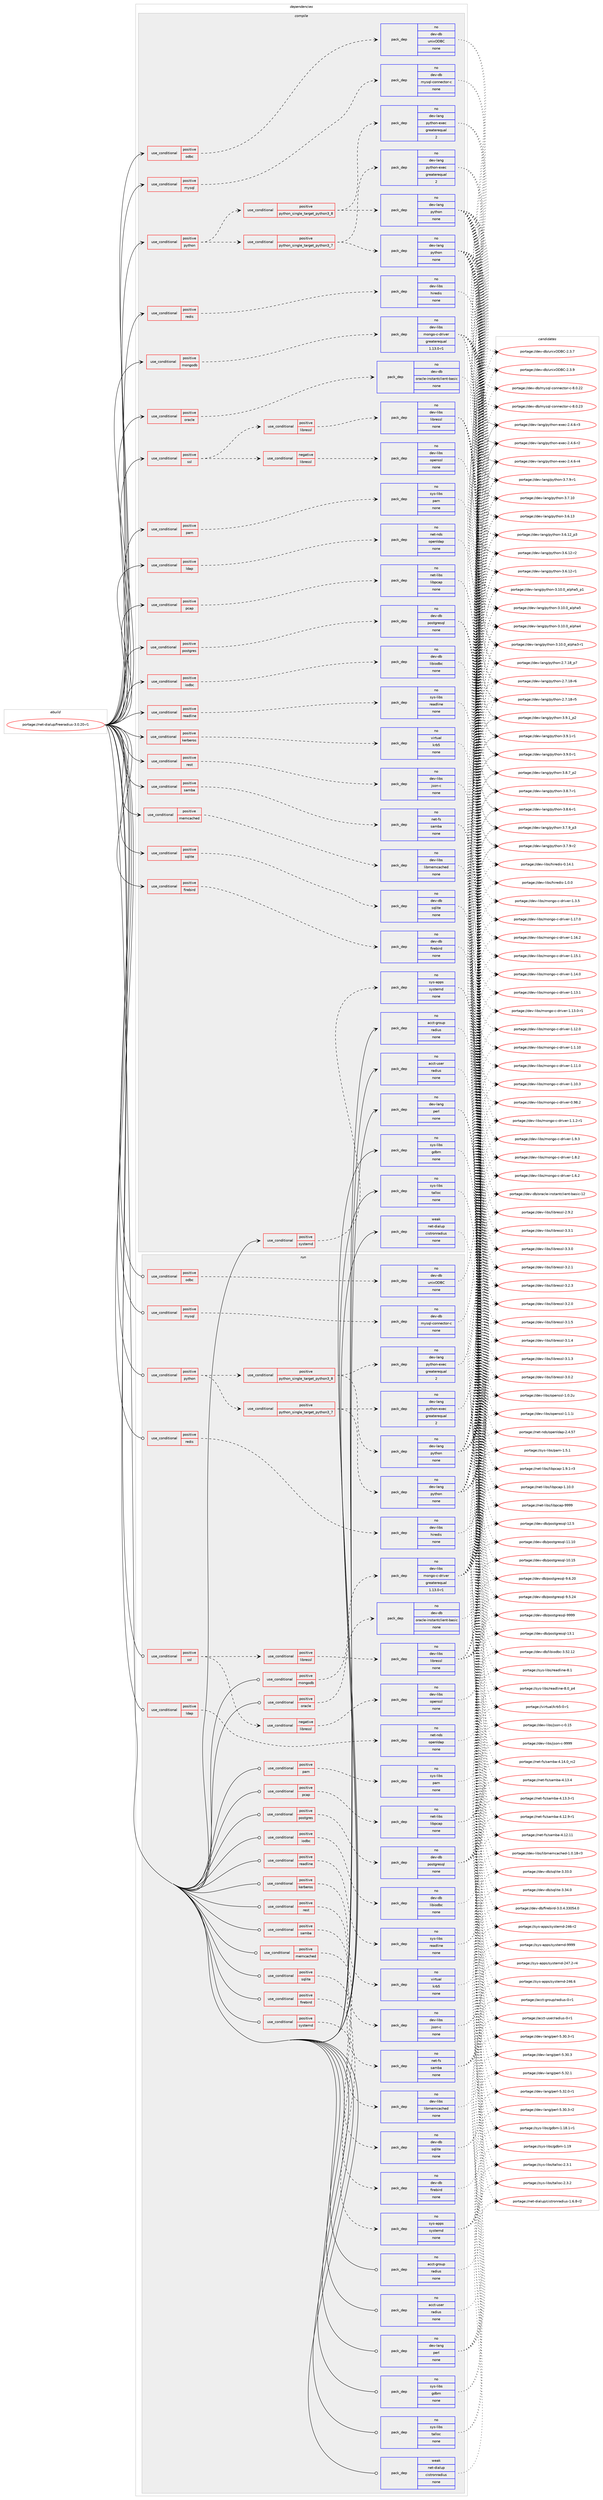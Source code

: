 digraph prolog {

# *************
# Graph options
# *************

newrank=true;
concentrate=true;
compound=true;
graph [rankdir=LR,fontname=Helvetica,fontsize=10,ranksep=1.5];#, ranksep=2.5, nodesep=0.2];
edge  [arrowhead=vee];
node  [fontname=Helvetica,fontsize=10];

# **********
# The ebuild
# **********

subgraph cluster_leftcol {
color=gray;
rank=same;
label=<<i>ebuild</i>>;
id [label="portage://net-dialup/freeradius-3.0.20-r1", color=red, width=4, href="../net-dialup/freeradius-3.0.20-r1.svg"];
}

# ****************
# The dependencies
# ****************

subgraph cluster_midcol {
color=gray;
label=<<i>dependencies</i>>;
subgraph cluster_compile {
fillcolor="#eeeeee";
style=filled;
label=<<i>compile</i>>;
subgraph cond4660 {
dependency15841 [label=<<TABLE BORDER="0" CELLBORDER="1" CELLSPACING="0" CELLPADDING="4"><TR><TD ROWSPAN="3" CELLPADDING="10">use_conditional</TD></TR><TR><TD>positive</TD></TR><TR><TD>firebird</TD></TR></TABLE>>, shape=none, color=red];
subgraph pack11025 {
dependency15842 [label=<<TABLE BORDER="0" CELLBORDER="1" CELLSPACING="0" CELLPADDING="4" WIDTH="220"><TR><TD ROWSPAN="6" CELLPADDING="30">pack_dep</TD></TR><TR><TD WIDTH="110">no</TD></TR><TR><TD>dev-db</TD></TR><TR><TD>firebird</TD></TR><TR><TD>none</TD></TR><TR><TD></TD></TR></TABLE>>, shape=none, color=blue];
}
dependency15841:e -> dependency15842:w [weight=20,style="dashed",arrowhead="vee"];
}
id:e -> dependency15841:w [weight=20,style="solid",arrowhead="vee"];
subgraph cond4661 {
dependency15843 [label=<<TABLE BORDER="0" CELLBORDER="1" CELLSPACING="0" CELLPADDING="4"><TR><TD ROWSPAN="3" CELLPADDING="10">use_conditional</TD></TR><TR><TD>positive</TD></TR><TR><TD>iodbc</TD></TR></TABLE>>, shape=none, color=red];
subgraph pack11026 {
dependency15844 [label=<<TABLE BORDER="0" CELLBORDER="1" CELLSPACING="0" CELLPADDING="4" WIDTH="220"><TR><TD ROWSPAN="6" CELLPADDING="30">pack_dep</TD></TR><TR><TD WIDTH="110">no</TD></TR><TR><TD>dev-db</TD></TR><TR><TD>libiodbc</TD></TR><TR><TD>none</TD></TR><TR><TD></TD></TR></TABLE>>, shape=none, color=blue];
}
dependency15843:e -> dependency15844:w [weight=20,style="dashed",arrowhead="vee"];
}
id:e -> dependency15843:w [weight=20,style="solid",arrowhead="vee"];
subgraph cond4662 {
dependency15845 [label=<<TABLE BORDER="0" CELLBORDER="1" CELLSPACING="0" CELLPADDING="4"><TR><TD ROWSPAN="3" CELLPADDING="10">use_conditional</TD></TR><TR><TD>positive</TD></TR><TR><TD>kerberos</TD></TR></TABLE>>, shape=none, color=red];
subgraph pack11027 {
dependency15846 [label=<<TABLE BORDER="0" CELLBORDER="1" CELLSPACING="0" CELLPADDING="4" WIDTH="220"><TR><TD ROWSPAN="6" CELLPADDING="30">pack_dep</TD></TR><TR><TD WIDTH="110">no</TD></TR><TR><TD>virtual</TD></TR><TR><TD>krb5</TD></TR><TR><TD>none</TD></TR><TR><TD></TD></TR></TABLE>>, shape=none, color=blue];
}
dependency15845:e -> dependency15846:w [weight=20,style="dashed",arrowhead="vee"];
}
id:e -> dependency15845:w [weight=20,style="solid",arrowhead="vee"];
subgraph cond4663 {
dependency15847 [label=<<TABLE BORDER="0" CELLBORDER="1" CELLSPACING="0" CELLPADDING="4"><TR><TD ROWSPAN="3" CELLPADDING="10">use_conditional</TD></TR><TR><TD>positive</TD></TR><TR><TD>ldap</TD></TR></TABLE>>, shape=none, color=red];
subgraph pack11028 {
dependency15848 [label=<<TABLE BORDER="0" CELLBORDER="1" CELLSPACING="0" CELLPADDING="4" WIDTH="220"><TR><TD ROWSPAN="6" CELLPADDING="30">pack_dep</TD></TR><TR><TD WIDTH="110">no</TD></TR><TR><TD>net-nds</TD></TR><TR><TD>openldap</TD></TR><TR><TD>none</TD></TR><TR><TD></TD></TR></TABLE>>, shape=none, color=blue];
}
dependency15847:e -> dependency15848:w [weight=20,style="dashed",arrowhead="vee"];
}
id:e -> dependency15847:w [weight=20,style="solid",arrowhead="vee"];
subgraph cond4664 {
dependency15849 [label=<<TABLE BORDER="0" CELLBORDER="1" CELLSPACING="0" CELLPADDING="4"><TR><TD ROWSPAN="3" CELLPADDING="10">use_conditional</TD></TR><TR><TD>positive</TD></TR><TR><TD>memcached</TD></TR></TABLE>>, shape=none, color=red];
subgraph pack11029 {
dependency15850 [label=<<TABLE BORDER="0" CELLBORDER="1" CELLSPACING="0" CELLPADDING="4" WIDTH="220"><TR><TD ROWSPAN="6" CELLPADDING="30">pack_dep</TD></TR><TR><TD WIDTH="110">no</TD></TR><TR><TD>dev-libs</TD></TR><TR><TD>libmemcached</TD></TR><TR><TD>none</TD></TR><TR><TD></TD></TR></TABLE>>, shape=none, color=blue];
}
dependency15849:e -> dependency15850:w [weight=20,style="dashed",arrowhead="vee"];
}
id:e -> dependency15849:w [weight=20,style="solid",arrowhead="vee"];
subgraph cond4665 {
dependency15851 [label=<<TABLE BORDER="0" CELLBORDER="1" CELLSPACING="0" CELLPADDING="4"><TR><TD ROWSPAN="3" CELLPADDING="10">use_conditional</TD></TR><TR><TD>positive</TD></TR><TR><TD>mongodb</TD></TR></TABLE>>, shape=none, color=red];
subgraph pack11030 {
dependency15852 [label=<<TABLE BORDER="0" CELLBORDER="1" CELLSPACING="0" CELLPADDING="4" WIDTH="220"><TR><TD ROWSPAN="6" CELLPADDING="30">pack_dep</TD></TR><TR><TD WIDTH="110">no</TD></TR><TR><TD>dev-libs</TD></TR><TR><TD>mongo-c-driver</TD></TR><TR><TD>greaterequal</TD></TR><TR><TD>1.13.0-r1</TD></TR></TABLE>>, shape=none, color=blue];
}
dependency15851:e -> dependency15852:w [weight=20,style="dashed",arrowhead="vee"];
}
id:e -> dependency15851:w [weight=20,style="solid",arrowhead="vee"];
subgraph cond4666 {
dependency15853 [label=<<TABLE BORDER="0" CELLBORDER="1" CELLSPACING="0" CELLPADDING="4"><TR><TD ROWSPAN="3" CELLPADDING="10">use_conditional</TD></TR><TR><TD>positive</TD></TR><TR><TD>mysql</TD></TR></TABLE>>, shape=none, color=red];
subgraph pack11031 {
dependency15854 [label=<<TABLE BORDER="0" CELLBORDER="1" CELLSPACING="0" CELLPADDING="4" WIDTH="220"><TR><TD ROWSPAN="6" CELLPADDING="30">pack_dep</TD></TR><TR><TD WIDTH="110">no</TD></TR><TR><TD>dev-db</TD></TR><TR><TD>mysql-connector-c</TD></TR><TR><TD>none</TD></TR><TR><TD></TD></TR></TABLE>>, shape=none, color=blue];
}
dependency15853:e -> dependency15854:w [weight=20,style="dashed",arrowhead="vee"];
}
id:e -> dependency15853:w [weight=20,style="solid",arrowhead="vee"];
subgraph cond4667 {
dependency15855 [label=<<TABLE BORDER="0" CELLBORDER="1" CELLSPACING="0" CELLPADDING="4"><TR><TD ROWSPAN="3" CELLPADDING="10">use_conditional</TD></TR><TR><TD>positive</TD></TR><TR><TD>odbc</TD></TR></TABLE>>, shape=none, color=red];
subgraph pack11032 {
dependency15856 [label=<<TABLE BORDER="0" CELLBORDER="1" CELLSPACING="0" CELLPADDING="4" WIDTH="220"><TR><TD ROWSPAN="6" CELLPADDING="30">pack_dep</TD></TR><TR><TD WIDTH="110">no</TD></TR><TR><TD>dev-db</TD></TR><TR><TD>unixODBC</TD></TR><TR><TD>none</TD></TR><TR><TD></TD></TR></TABLE>>, shape=none, color=blue];
}
dependency15855:e -> dependency15856:w [weight=20,style="dashed",arrowhead="vee"];
}
id:e -> dependency15855:w [weight=20,style="solid",arrowhead="vee"];
subgraph cond4668 {
dependency15857 [label=<<TABLE BORDER="0" CELLBORDER="1" CELLSPACING="0" CELLPADDING="4"><TR><TD ROWSPAN="3" CELLPADDING="10">use_conditional</TD></TR><TR><TD>positive</TD></TR><TR><TD>oracle</TD></TR></TABLE>>, shape=none, color=red];
subgraph pack11033 {
dependency15858 [label=<<TABLE BORDER="0" CELLBORDER="1" CELLSPACING="0" CELLPADDING="4" WIDTH="220"><TR><TD ROWSPAN="6" CELLPADDING="30">pack_dep</TD></TR><TR><TD WIDTH="110">no</TD></TR><TR><TD>dev-db</TD></TR><TR><TD>oracle-instantclient-basic</TD></TR><TR><TD>none</TD></TR><TR><TD></TD></TR></TABLE>>, shape=none, color=blue];
}
dependency15857:e -> dependency15858:w [weight=20,style="dashed",arrowhead="vee"];
}
id:e -> dependency15857:w [weight=20,style="solid",arrowhead="vee"];
subgraph cond4669 {
dependency15859 [label=<<TABLE BORDER="0" CELLBORDER="1" CELLSPACING="0" CELLPADDING="4"><TR><TD ROWSPAN="3" CELLPADDING="10">use_conditional</TD></TR><TR><TD>positive</TD></TR><TR><TD>pam</TD></TR></TABLE>>, shape=none, color=red];
subgraph pack11034 {
dependency15860 [label=<<TABLE BORDER="0" CELLBORDER="1" CELLSPACING="0" CELLPADDING="4" WIDTH="220"><TR><TD ROWSPAN="6" CELLPADDING="30">pack_dep</TD></TR><TR><TD WIDTH="110">no</TD></TR><TR><TD>sys-libs</TD></TR><TR><TD>pam</TD></TR><TR><TD>none</TD></TR><TR><TD></TD></TR></TABLE>>, shape=none, color=blue];
}
dependency15859:e -> dependency15860:w [weight=20,style="dashed",arrowhead="vee"];
}
id:e -> dependency15859:w [weight=20,style="solid",arrowhead="vee"];
subgraph cond4670 {
dependency15861 [label=<<TABLE BORDER="0" CELLBORDER="1" CELLSPACING="0" CELLPADDING="4"><TR><TD ROWSPAN="3" CELLPADDING="10">use_conditional</TD></TR><TR><TD>positive</TD></TR><TR><TD>pcap</TD></TR></TABLE>>, shape=none, color=red];
subgraph pack11035 {
dependency15862 [label=<<TABLE BORDER="0" CELLBORDER="1" CELLSPACING="0" CELLPADDING="4" WIDTH="220"><TR><TD ROWSPAN="6" CELLPADDING="30">pack_dep</TD></TR><TR><TD WIDTH="110">no</TD></TR><TR><TD>net-libs</TD></TR><TR><TD>libpcap</TD></TR><TR><TD>none</TD></TR><TR><TD></TD></TR></TABLE>>, shape=none, color=blue];
}
dependency15861:e -> dependency15862:w [weight=20,style="dashed",arrowhead="vee"];
}
id:e -> dependency15861:w [weight=20,style="solid",arrowhead="vee"];
subgraph cond4671 {
dependency15863 [label=<<TABLE BORDER="0" CELLBORDER="1" CELLSPACING="0" CELLPADDING="4"><TR><TD ROWSPAN="3" CELLPADDING="10">use_conditional</TD></TR><TR><TD>positive</TD></TR><TR><TD>postgres</TD></TR></TABLE>>, shape=none, color=red];
subgraph pack11036 {
dependency15864 [label=<<TABLE BORDER="0" CELLBORDER="1" CELLSPACING="0" CELLPADDING="4" WIDTH="220"><TR><TD ROWSPAN="6" CELLPADDING="30">pack_dep</TD></TR><TR><TD WIDTH="110">no</TD></TR><TR><TD>dev-db</TD></TR><TR><TD>postgresql</TD></TR><TR><TD>none</TD></TR><TR><TD></TD></TR></TABLE>>, shape=none, color=blue];
}
dependency15863:e -> dependency15864:w [weight=20,style="dashed",arrowhead="vee"];
}
id:e -> dependency15863:w [weight=20,style="solid",arrowhead="vee"];
subgraph cond4672 {
dependency15865 [label=<<TABLE BORDER="0" CELLBORDER="1" CELLSPACING="0" CELLPADDING="4"><TR><TD ROWSPAN="3" CELLPADDING="10">use_conditional</TD></TR><TR><TD>positive</TD></TR><TR><TD>python</TD></TR></TABLE>>, shape=none, color=red];
subgraph cond4673 {
dependency15866 [label=<<TABLE BORDER="0" CELLBORDER="1" CELLSPACING="0" CELLPADDING="4"><TR><TD ROWSPAN="3" CELLPADDING="10">use_conditional</TD></TR><TR><TD>positive</TD></TR><TR><TD>python_single_target_python3_7</TD></TR></TABLE>>, shape=none, color=red];
subgraph pack11037 {
dependency15867 [label=<<TABLE BORDER="0" CELLBORDER="1" CELLSPACING="0" CELLPADDING="4" WIDTH="220"><TR><TD ROWSPAN="6" CELLPADDING="30">pack_dep</TD></TR><TR><TD WIDTH="110">no</TD></TR><TR><TD>dev-lang</TD></TR><TR><TD>python</TD></TR><TR><TD>none</TD></TR><TR><TD></TD></TR></TABLE>>, shape=none, color=blue];
}
dependency15866:e -> dependency15867:w [weight=20,style="dashed",arrowhead="vee"];
subgraph pack11038 {
dependency15868 [label=<<TABLE BORDER="0" CELLBORDER="1" CELLSPACING="0" CELLPADDING="4" WIDTH="220"><TR><TD ROWSPAN="6" CELLPADDING="30">pack_dep</TD></TR><TR><TD WIDTH="110">no</TD></TR><TR><TD>dev-lang</TD></TR><TR><TD>python-exec</TD></TR><TR><TD>greaterequal</TD></TR><TR><TD>2</TD></TR></TABLE>>, shape=none, color=blue];
}
dependency15866:e -> dependency15868:w [weight=20,style="dashed",arrowhead="vee"];
}
dependency15865:e -> dependency15866:w [weight=20,style="dashed",arrowhead="vee"];
subgraph cond4674 {
dependency15869 [label=<<TABLE BORDER="0" CELLBORDER="1" CELLSPACING="0" CELLPADDING="4"><TR><TD ROWSPAN="3" CELLPADDING="10">use_conditional</TD></TR><TR><TD>positive</TD></TR><TR><TD>python_single_target_python3_8</TD></TR></TABLE>>, shape=none, color=red];
subgraph pack11039 {
dependency15870 [label=<<TABLE BORDER="0" CELLBORDER="1" CELLSPACING="0" CELLPADDING="4" WIDTH="220"><TR><TD ROWSPAN="6" CELLPADDING="30">pack_dep</TD></TR><TR><TD WIDTH="110">no</TD></TR><TR><TD>dev-lang</TD></TR><TR><TD>python</TD></TR><TR><TD>none</TD></TR><TR><TD></TD></TR></TABLE>>, shape=none, color=blue];
}
dependency15869:e -> dependency15870:w [weight=20,style="dashed",arrowhead="vee"];
subgraph pack11040 {
dependency15871 [label=<<TABLE BORDER="0" CELLBORDER="1" CELLSPACING="0" CELLPADDING="4" WIDTH="220"><TR><TD ROWSPAN="6" CELLPADDING="30">pack_dep</TD></TR><TR><TD WIDTH="110">no</TD></TR><TR><TD>dev-lang</TD></TR><TR><TD>python-exec</TD></TR><TR><TD>greaterequal</TD></TR><TR><TD>2</TD></TR></TABLE>>, shape=none, color=blue];
}
dependency15869:e -> dependency15871:w [weight=20,style="dashed",arrowhead="vee"];
}
dependency15865:e -> dependency15869:w [weight=20,style="dashed",arrowhead="vee"];
}
id:e -> dependency15865:w [weight=20,style="solid",arrowhead="vee"];
subgraph cond4675 {
dependency15872 [label=<<TABLE BORDER="0" CELLBORDER="1" CELLSPACING="0" CELLPADDING="4"><TR><TD ROWSPAN="3" CELLPADDING="10">use_conditional</TD></TR><TR><TD>positive</TD></TR><TR><TD>readline</TD></TR></TABLE>>, shape=none, color=red];
subgraph pack11041 {
dependency15873 [label=<<TABLE BORDER="0" CELLBORDER="1" CELLSPACING="0" CELLPADDING="4" WIDTH="220"><TR><TD ROWSPAN="6" CELLPADDING="30">pack_dep</TD></TR><TR><TD WIDTH="110">no</TD></TR><TR><TD>sys-libs</TD></TR><TR><TD>readline</TD></TR><TR><TD>none</TD></TR><TR><TD></TD></TR></TABLE>>, shape=none, color=blue];
}
dependency15872:e -> dependency15873:w [weight=20,style="dashed",arrowhead="vee"];
}
id:e -> dependency15872:w [weight=20,style="solid",arrowhead="vee"];
subgraph cond4676 {
dependency15874 [label=<<TABLE BORDER="0" CELLBORDER="1" CELLSPACING="0" CELLPADDING="4"><TR><TD ROWSPAN="3" CELLPADDING="10">use_conditional</TD></TR><TR><TD>positive</TD></TR><TR><TD>redis</TD></TR></TABLE>>, shape=none, color=red];
subgraph pack11042 {
dependency15875 [label=<<TABLE BORDER="0" CELLBORDER="1" CELLSPACING="0" CELLPADDING="4" WIDTH="220"><TR><TD ROWSPAN="6" CELLPADDING="30">pack_dep</TD></TR><TR><TD WIDTH="110">no</TD></TR><TR><TD>dev-libs</TD></TR><TR><TD>hiredis</TD></TR><TR><TD>none</TD></TR><TR><TD></TD></TR></TABLE>>, shape=none, color=blue];
}
dependency15874:e -> dependency15875:w [weight=20,style="dashed",arrowhead="vee"];
}
id:e -> dependency15874:w [weight=20,style="solid",arrowhead="vee"];
subgraph cond4677 {
dependency15876 [label=<<TABLE BORDER="0" CELLBORDER="1" CELLSPACING="0" CELLPADDING="4"><TR><TD ROWSPAN="3" CELLPADDING="10">use_conditional</TD></TR><TR><TD>positive</TD></TR><TR><TD>rest</TD></TR></TABLE>>, shape=none, color=red];
subgraph pack11043 {
dependency15877 [label=<<TABLE BORDER="0" CELLBORDER="1" CELLSPACING="0" CELLPADDING="4" WIDTH="220"><TR><TD ROWSPAN="6" CELLPADDING="30">pack_dep</TD></TR><TR><TD WIDTH="110">no</TD></TR><TR><TD>dev-libs</TD></TR><TR><TD>json-c</TD></TR><TR><TD>none</TD></TR><TR><TD></TD></TR></TABLE>>, shape=none, color=blue];
}
dependency15876:e -> dependency15877:w [weight=20,style="dashed",arrowhead="vee"];
}
id:e -> dependency15876:w [weight=20,style="solid",arrowhead="vee"];
subgraph cond4678 {
dependency15878 [label=<<TABLE BORDER="0" CELLBORDER="1" CELLSPACING="0" CELLPADDING="4"><TR><TD ROWSPAN="3" CELLPADDING="10">use_conditional</TD></TR><TR><TD>positive</TD></TR><TR><TD>samba</TD></TR></TABLE>>, shape=none, color=red];
subgraph pack11044 {
dependency15879 [label=<<TABLE BORDER="0" CELLBORDER="1" CELLSPACING="0" CELLPADDING="4" WIDTH="220"><TR><TD ROWSPAN="6" CELLPADDING="30">pack_dep</TD></TR><TR><TD WIDTH="110">no</TD></TR><TR><TD>net-fs</TD></TR><TR><TD>samba</TD></TR><TR><TD>none</TD></TR><TR><TD></TD></TR></TABLE>>, shape=none, color=blue];
}
dependency15878:e -> dependency15879:w [weight=20,style="dashed",arrowhead="vee"];
}
id:e -> dependency15878:w [weight=20,style="solid",arrowhead="vee"];
subgraph cond4679 {
dependency15880 [label=<<TABLE BORDER="0" CELLBORDER="1" CELLSPACING="0" CELLPADDING="4"><TR><TD ROWSPAN="3" CELLPADDING="10">use_conditional</TD></TR><TR><TD>positive</TD></TR><TR><TD>sqlite</TD></TR></TABLE>>, shape=none, color=red];
subgraph pack11045 {
dependency15881 [label=<<TABLE BORDER="0" CELLBORDER="1" CELLSPACING="0" CELLPADDING="4" WIDTH="220"><TR><TD ROWSPAN="6" CELLPADDING="30">pack_dep</TD></TR><TR><TD WIDTH="110">no</TD></TR><TR><TD>dev-db</TD></TR><TR><TD>sqlite</TD></TR><TR><TD>none</TD></TR><TR><TD></TD></TR></TABLE>>, shape=none, color=blue];
}
dependency15880:e -> dependency15881:w [weight=20,style="dashed",arrowhead="vee"];
}
id:e -> dependency15880:w [weight=20,style="solid",arrowhead="vee"];
subgraph cond4680 {
dependency15882 [label=<<TABLE BORDER="0" CELLBORDER="1" CELLSPACING="0" CELLPADDING="4"><TR><TD ROWSPAN="3" CELLPADDING="10">use_conditional</TD></TR><TR><TD>positive</TD></TR><TR><TD>ssl</TD></TR></TABLE>>, shape=none, color=red];
subgraph cond4681 {
dependency15883 [label=<<TABLE BORDER="0" CELLBORDER="1" CELLSPACING="0" CELLPADDING="4"><TR><TD ROWSPAN="3" CELLPADDING="10">use_conditional</TD></TR><TR><TD>negative</TD></TR><TR><TD>libressl</TD></TR></TABLE>>, shape=none, color=red];
subgraph pack11046 {
dependency15884 [label=<<TABLE BORDER="0" CELLBORDER="1" CELLSPACING="0" CELLPADDING="4" WIDTH="220"><TR><TD ROWSPAN="6" CELLPADDING="30">pack_dep</TD></TR><TR><TD WIDTH="110">no</TD></TR><TR><TD>dev-libs</TD></TR><TR><TD>openssl</TD></TR><TR><TD>none</TD></TR><TR><TD></TD></TR></TABLE>>, shape=none, color=blue];
}
dependency15883:e -> dependency15884:w [weight=20,style="dashed",arrowhead="vee"];
}
dependency15882:e -> dependency15883:w [weight=20,style="dashed",arrowhead="vee"];
subgraph cond4682 {
dependency15885 [label=<<TABLE BORDER="0" CELLBORDER="1" CELLSPACING="0" CELLPADDING="4"><TR><TD ROWSPAN="3" CELLPADDING="10">use_conditional</TD></TR><TR><TD>positive</TD></TR><TR><TD>libressl</TD></TR></TABLE>>, shape=none, color=red];
subgraph pack11047 {
dependency15886 [label=<<TABLE BORDER="0" CELLBORDER="1" CELLSPACING="0" CELLPADDING="4" WIDTH="220"><TR><TD ROWSPAN="6" CELLPADDING="30">pack_dep</TD></TR><TR><TD WIDTH="110">no</TD></TR><TR><TD>dev-libs</TD></TR><TR><TD>libressl</TD></TR><TR><TD>none</TD></TR><TR><TD></TD></TR></TABLE>>, shape=none, color=blue];
}
dependency15885:e -> dependency15886:w [weight=20,style="dashed",arrowhead="vee"];
}
dependency15882:e -> dependency15885:w [weight=20,style="dashed",arrowhead="vee"];
}
id:e -> dependency15882:w [weight=20,style="solid",arrowhead="vee"];
subgraph cond4683 {
dependency15887 [label=<<TABLE BORDER="0" CELLBORDER="1" CELLSPACING="0" CELLPADDING="4"><TR><TD ROWSPAN="3" CELLPADDING="10">use_conditional</TD></TR><TR><TD>positive</TD></TR><TR><TD>systemd</TD></TR></TABLE>>, shape=none, color=red];
subgraph pack11048 {
dependency15888 [label=<<TABLE BORDER="0" CELLBORDER="1" CELLSPACING="0" CELLPADDING="4" WIDTH="220"><TR><TD ROWSPAN="6" CELLPADDING="30">pack_dep</TD></TR><TR><TD WIDTH="110">no</TD></TR><TR><TD>sys-apps</TD></TR><TR><TD>systemd</TD></TR><TR><TD>none</TD></TR><TR><TD></TD></TR></TABLE>>, shape=none, color=blue];
}
dependency15887:e -> dependency15888:w [weight=20,style="dashed",arrowhead="vee"];
}
id:e -> dependency15887:w [weight=20,style="solid",arrowhead="vee"];
subgraph pack11049 {
dependency15889 [label=<<TABLE BORDER="0" CELLBORDER="1" CELLSPACING="0" CELLPADDING="4" WIDTH="220"><TR><TD ROWSPAN="6" CELLPADDING="30">pack_dep</TD></TR><TR><TD WIDTH="110">no</TD></TR><TR><TD>acct-group</TD></TR><TR><TD>radius</TD></TR><TR><TD>none</TD></TR><TR><TD></TD></TR></TABLE>>, shape=none, color=blue];
}
id:e -> dependency15889:w [weight=20,style="solid",arrowhead="vee"];
subgraph pack11050 {
dependency15890 [label=<<TABLE BORDER="0" CELLBORDER="1" CELLSPACING="0" CELLPADDING="4" WIDTH="220"><TR><TD ROWSPAN="6" CELLPADDING="30">pack_dep</TD></TR><TR><TD WIDTH="110">no</TD></TR><TR><TD>acct-user</TD></TR><TR><TD>radius</TD></TR><TR><TD>none</TD></TR><TR><TD></TD></TR></TABLE>>, shape=none, color=blue];
}
id:e -> dependency15890:w [weight=20,style="solid",arrowhead="vee"];
subgraph pack11051 {
dependency15891 [label=<<TABLE BORDER="0" CELLBORDER="1" CELLSPACING="0" CELLPADDING="4" WIDTH="220"><TR><TD ROWSPAN="6" CELLPADDING="30">pack_dep</TD></TR><TR><TD WIDTH="110">no</TD></TR><TR><TD>dev-lang</TD></TR><TR><TD>perl</TD></TR><TR><TD>none</TD></TR><TR><TD></TD></TR></TABLE>>, shape=none, color=blue];
}
id:e -> dependency15891:w [weight=20,style="solid",arrowhead="vee"];
subgraph pack11052 {
dependency15892 [label=<<TABLE BORDER="0" CELLBORDER="1" CELLSPACING="0" CELLPADDING="4" WIDTH="220"><TR><TD ROWSPAN="6" CELLPADDING="30">pack_dep</TD></TR><TR><TD WIDTH="110">no</TD></TR><TR><TD>sys-libs</TD></TR><TR><TD>gdbm</TD></TR><TR><TD>none</TD></TR><TR><TD></TD></TR></TABLE>>, shape=none, color=blue];
}
id:e -> dependency15892:w [weight=20,style="solid",arrowhead="vee"];
subgraph pack11053 {
dependency15893 [label=<<TABLE BORDER="0" CELLBORDER="1" CELLSPACING="0" CELLPADDING="4" WIDTH="220"><TR><TD ROWSPAN="6" CELLPADDING="30">pack_dep</TD></TR><TR><TD WIDTH="110">no</TD></TR><TR><TD>sys-libs</TD></TR><TR><TD>talloc</TD></TR><TR><TD>none</TD></TR><TR><TD></TD></TR></TABLE>>, shape=none, color=blue];
}
id:e -> dependency15893:w [weight=20,style="solid",arrowhead="vee"];
subgraph pack11054 {
dependency15894 [label=<<TABLE BORDER="0" CELLBORDER="1" CELLSPACING="0" CELLPADDING="4" WIDTH="220"><TR><TD ROWSPAN="6" CELLPADDING="30">pack_dep</TD></TR><TR><TD WIDTH="110">weak</TD></TR><TR><TD>net-dialup</TD></TR><TR><TD>cistronradius</TD></TR><TR><TD>none</TD></TR><TR><TD></TD></TR></TABLE>>, shape=none, color=blue];
}
id:e -> dependency15894:w [weight=20,style="solid",arrowhead="vee"];
}
subgraph cluster_compileandrun {
fillcolor="#eeeeee";
style=filled;
label=<<i>compile and run</i>>;
}
subgraph cluster_run {
fillcolor="#eeeeee";
style=filled;
label=<<i>run</i>>;
subgraph cond4684 {
dependency15895 [label=<<TABLE BORDER="0" CELLBORDER="1" CELLSPACING="0" CELLPADDING="4"><TR><TD ROWSPAN="3" CELLPADDING="10">use_conditional</TD></TR><TR><TD>positive</TD></TR><TR><TD>firebird</TD></TR></TABLE>>, shape=none, color=red];
subgraph pack11055 {
dependency15896 [label=<<TABLE BORDER="0" CELLBORDER="1" CELLSPACING="0" CELLPADDING="4" WIDTH="220"><TR><TD ROWSPAN="6" CELLPADDING="30">pack_dep</TD></TR><TR><TD WIDTH="110">no</TD></TR><TR><TD>dev-db</TD></TR><TR><TD>firebird</TD></TR><TR><TD>none</TD></TR><TR><TD></TD></TR></TABLE>>, shape=none, color=blue];
}
dependency15895:e -> dependency15896:w [weight=20,style="dashed",arrowhead="vee"];
}
id:e -> dependency15895:w [weight=20,style="solid",arrowhead="odot"];
subgraph cond4685 {
dependency15897 [label=<<TABLE BORDER="0" CELLBORDER="1" CELLSPACING="0" CELLPADDING="4"><TR><TD ROWSPAN="3" CELLPADDING="10">use_conditional</TD></TR><TR><TD>positive</TD></TR><TR><TD>iodbc</TD></TR></TABLE>>, shape=none, color=red];
subgraph pack11056 {
dependency15898 [label=<<TABLE BORDER="0" CELLBORDER="1" CELLSPACING="0" CELLPADDING="4" WIDTH="220"><TR><TD ROWSPAN="6" CELLPADDING="30">pack_dep</TD></TR><TR><TD WIDTH="110">no</TD></TR><TR><TD>dev-db</TD></TR><TR><TD>libiodbc</TD></TR><TR><TD>none</TD></TR><TR><TD></TD></TR></TABLE>>, shape=none, color=blue];
}
dependency15897:e -> dependency15898:w [weight=20,style="dashed",arrowhead="vee"];
}
id:e -> dependency15897:w [weight=20,style="solid",arrowhead="odot"];
subgraph cond4686 {
dependency15899 [label=<<TABLE BORDER="0" CELLBORDER="1" CELLSPACING="0" CELLPADDING="4"><TR><TD ROWSPAN="3" CELLPADDING="10">use_conditional</TD></TR><TR><TD>positive</TD></TR><TR><TD>kerberos</TD></TR></TABLE>>, shape=none, color=red];
subgraph pack11057 {
dependency15900 [label=<<TABLE BORDER="0" CELLBORDER="1" CELLSPACING="0" CELLPADDING="4" WIDTH="220"><TR><TD ROWSPAN="6" CELLPADDING="30">pack_dep</TD></TR><TR><TD WIDTH="110">no</TD></TR><TR><TD>virtual</TD></TR><TR><TD>krb5</TD></TR><TR><TD>none</TD></TR><TR><TD></TD></TR></TABLE>>, shape=none, color=blue];
}
dependency15899:e -> dependency15900:w [weight=20,style="dashed",arrowhead="vee"];
}
id:e -> dependency15899:w [weight=20,style="solid",arrowhead="odot"];
subgraph cond4687 {
dependency15901 [label=<<TABLE BORDER="0" CELLBORDER="1" CELLSPACING="0" CELLPADDING="4"><TR><TD ROWSPAN="3" CELLPADDING="10">use_conditional</TD></TR><TR><TD>positive</TD></TR><TR><TD>ldap</TD></TR></TABLE>>, shape=none, color=red];
subgraph pack11058 {
dependency15902 [label=<<TABLE BORDER="0" CELLBORDER="1" CELLSPACING="0" CELLPADDING="4" WIDTH="220"><TR><TD ROWSPAN="6" CELLPADDING="30">pack_dep</TD></TR><TR><TD WIDTH="110">no</TD></TR><TR><TD>net-nds</TD></TR><TR><TD>openldap</TD></TR><TR><TD>none</TD></TR><TR><TD></TD></TR></TABLE>>, shape=none, color=blue];
}
dependency15901:e -> dependency15902:w [weight=20,style="dashed",arrowhead="vee"];
}
id:e -> dependency15901:w [weight=20,style="solid",arrowhead="odot"];
subgraph cond4688 {
dependency15903 [label=<<TABLE BORDER="0" CELLBORDER="1" CELLSPACING="0" CELLPADDING="4"><TR><TD ROWSPAN="3" CELLPADDING="10">use_conditional</TD></TR><TR><TD>positive</TD></TR><TR><TD>memcached</TD></TR></TABLE>>, shape=none, color=red];
subgraph pack11059 {
dependency15904 [label=<<TABLE BORDER="0" CELLBORDER="1" CELLSPACING="0" CELLPADDING="4" WIDTH="220"><TR><TD ROWSPAN="6" CELLPADDING="30">pack_dep</TD></TR><TR><TD WIDTH="110">no</TD></TR><TR><TD>dev-libs</TD></TR><TR><TD>libmemcached</TD></TR><TR><TD>none</TD></TR><TR><TD></TD></TR></TABLE>>, shape=none, color=blue];
}
dependency15903:e -> dependency15904:w [weight=20,style="dashed",arrowhead="vee"];
}
id:e -> dependency15903:w [weight=20,style="solid",arrowhead="odot"];
subgraph cond4689 {
dependency15905 [label=<<TABLE BORDER="0" CELLBORDER="1" CELLSPACING="0" CELLPADDING="4"><TR><TD ROWSPAN="3" CELLPADDING="10">use_conditional</TD></TR><TR><TD>positive</TD></TR><TR><TD>mongodb</TD></TR></TABLE>>, shape=none, color=red];
subgraph pack11060 {
dependency15906 [label=<<TABLE BORDER="0" CELLBORDER="1" CELLSPACING="0" CELLPADDING="4" WIDTH="220"><TR><TD ROWSPAN="6" CELLPADDING="30">pack_dep</TD></TR><TR><TD WIDTH="110">no</TD></TR><TR><TD>dev-libs</TD></TR><TR><TD>mongo-c-driver</TD></TR><TR><TD>greaterequal</TD></TR><TR><TD>1.13.0-r1</TD></TR></TABLE>>, shape=none, color=blue];
}
dependency15905:e -> dependency15906:w [weight=20,style="dashed",arrowhead="vee"];
}
id:e -> dependency15905:w [weight=20,style="solid",arrowhead="odot"];
subgraph cond4690 {
dependency15907 [label=<<TABLE BORDER="0" CELLBORDER="1" CELLSPACING="0" CELLPADDING="4"><TR><TD ROWSPAN="3" CELLPADDING="10">use_conditional</TD></TR><TR><TD>positive</TD></TR><TR><TD>mysql</TD></TR></TABLE>>, shape=none, color=red];
subgraph pack11061 {
dependency15908 [label=<<TABLE BORDER="0" CELLBORDER="1" CELLSPACING="0" CELLPADDING="4" WIDTH="220"><TR><TD ROWSPAN="6" CELLPADDING="30">pack_dep</TD></TR><TR><TD WIDTH="110">no</TD></TR><TR><TD>dev-db</TD></TR><TR><TD>mysql-connector-c</TD></TR><TR><TD>none</TD></TR><TR><TD></TD></TR></TABLE>>, shape=none, color=blue];
}
dependency15907:e -> dependency15908:w [weight=20,style="dashed",arrowhead="vee"];
}
id:e -> dependency15907:w [weight=20,style="solid",arrowhead="odot"];
subgraph cond4691 {
dependency15909 [label=<<TABLE BORDER="0" CELLBORDER="1" CELLSPACING="0" CELLPADDING="4"><TR><TD ROWSPAN="3" CELLPADDING="10">use_conditional</TD></TR><TR><TD>positive</TD></TR><TR><TD>odbc</TD></TR></TABLE>>, shape=none, color=red];
subgraph pack11062 {
dependency15910 [label=<<TABLE BORDER="0" CELLBORDER="1" CELLSPACING="0" CELLPADDING="4" WIDTH="220"><TR><TD ROWSPAN="6" CELLPADDING="30">pack_dep</TD></TR><TR><TD WIDTH="110">no</TD></TR><TR><TD>dev-db</TD></TR><TR><TD>unixODBC</TD></TR><TR><TD>none</TD></TR><TR><TD></TD></TR></TABLE>>, shape=none, color=blue];
}
dependency15909:e -> dependency15910:w [weight=20,style="dashed",arrowhead="vee"];
}
id:e -> dependency15909:w [weight=20,style="solid",arrowhead="odot"];
subgraph cond4692 {
dependency15911 [label=<<TABLE BORDER="0" CELLBORDER="1" CELLSPACING="0" CELLPADDING="4"><TR><TD ROWSPAN="3" CELLPADDING="10">use_conditional</TD></TR><TR><TD>positive</TD></TR><TR><TD>oracle</TD></TR></TABLE>>, shape=none, color=red];
subgraph pack11063 {
dependency15912 [label=<<TABLE BORDER="0" CELLBORDER="1" CELLSPACING="0" CELLPADDING="4" WIDTH="220"><TR><TD ROWSPAN="6" CELLPADDING="30">pack_dep</TD></TR><TR><TD WIDTH="110">no</TD></TR><TR><TD>dev-db</TD></TR><TR><TD>oracle-instantclient-basic</TD></TR><TR><TD>none</TD></TR><TR><TD></TD></TR></TABLE>>, shape=none, color=blue];
}
dependency15911:e -> dependency15912:w [weight=20,style="dashed",arrowhead="vee"];
}
id:e -> dependency15911:w [weight=20,style="solid",arrowhead="odot"];
subgraph cond4693 {
dependency15913 [label=<<TABLE BORDER="0" CELLBORDER="1" CELLSPACING="0" CELLPADDING="4"><TR><TD ROWSPAN="3" CELLPADDING="10">use_conditional</TD></TR><TR><TD>positive</TD></TR><TR><TD>pam</TD></TR></TABLE>>, shape=none, color=red];
subgraph pack11064 {
dependency15914 [label=<<TABLE BORDER="0" CELLBORDER="1" CELLSPACING="0" CELLPADDING="4" WIDTH="220"><TR><TD ROWSPAN="6" CELLPADDING="30">pack_dep</TD></TR><TR><TD WIDTH="110">no</TD></TR><TR><TD>sys-libs</TD></TR><TR><TD>pam</TD></TR><TR><TD>none</TD></TR><TR><TD></TD></TR></TABLE>>, shape=none, color=blue];
}
dependency15913:e -> dependency15914:w [weight=20,style="dashed",arrowhead="vee"];
}
id:e -> dependency15913:w [weight=20,style="solid",arrowhead="odot"];
subgraph cond4694 {
dependency15915 [label=<<TABLE BORDER="0" CELLBORDER="1" CELLSPACING="0" CELLPADDING="4"><TR><TD ROWSPAN="3" CELLPADDING="10">use_conditional</TD></TR><TR><TD>positive</TD></TR><TR><TD>pcap</TD></TR></TABLE>>, shape=none, color=red];
subgraph pack11065 {
dependency15916 [label=<<TABLE BORDER="0" CELLBORDER="1" CELLSPACING="0" CELLPADDING="4" WIDTH="220"><TR><TD ROWSPAN="6" CELLPADDING="30">pack_dep</TD></TR><TR><TD WIDTH="110">no</TD></TR><TR><TD>net-libs</TD></TR><TR><TD>libpcap</TD></TR><TR><TD>none</TD></TR><TR><TD></TD></TR></TABLE>>, shape=none, color=blue];
}
dependency15915:e -> dependency15916:w [weight=20,style="dashed",arrowhead="vee"];
}
id:e -> dependency15915:w [weight=20,style="solid",arrowhead="odot"];
subgraph cond4695 {
dependency15917 [label=<<TABLE BORDER="0" CELLBORDER="1" CELLSPACING="0" CELLPADDING="4"><TR><TD ROWSPAN="3" CELLPADDING="10">use_conditional</TD></TR><TR><TD>positive</TD></TR><TR><TD>postgres</TD></TR></TABLE>>, shape=none, color=red];
subgraph pack11066 {
dependency15918 [label=<<TABLE BORDER="0" CELLBORDER="1" CELLSPACING="0" CELLPADDING="4" WIDTH="220"><TR><TD ROWSPAN="6" CELLPADDING="30">pack_dep</TD></TR><TR><TD WIDTH="110">no</TD></TR><TR><TD>dev-db</TD></TR><TR><TD>postgresql</TD></TR><TR><TD>none</TD></TR><TR><TD></TD></TR></TABLE>>, shape=none, color=blue];
}
dependency15917:e -> dependency15918:w [weight=20,style="dashed",arrowhead="vee"];
}
id:e -> dependency15917:w [weight=20,style="solid",arrowhead="odot"];
subgraph cond4696 {
dependency15919 [label=<<TABLE BORDER="0" CELLBORDER="1" CELLSPACING="0" CELLPADDING="4"><TR><TD ROWSPAN="3" CELLPADDING="10">use_conditional</TD></TR><TR><TD>positive</TD></TR><TR><TD>python</TD></TR></TABLE>>, shape=none, color=red];
subgraph cond4697 {
dependency15920 [label=<<TABLE BORDER="0" CELLBORDER="1" CELLSPACING="0" CELLPADDING="4"><TR><TD ROWSPAN="3" CELLPADDING="10">use_conditional</TD></TR><TR><TD>positive</TD></TR><TR><TD>python_single_target_python3_7</TD></TR></TABLE>>, shape=none, color=red];
subgraph pack11067 {
dependency15921 [label=<<TABLE BORDER="0" CELLBORDER="1" CELLSPACING="0" CELLPADDING="4" WIDTH="220"><TR><TD ROWSPAN="6" CELLPADDING="30">pack_dep</TD></TR><TR><TD WIDTH="110">no</TD></TR><TR><TD>dev-lang</TD></TR><TR><TD>python</TD></TR><TR><TD>none</TD></TR><TR><TD></TD></TR></TABLE>>, shape=none, color=blue];
}
dependency15920:e -> dependency15921:w [weight=20,style="dashed",arrowhead="vee"];
subgraph pack11068 {
dependency15922 [label=<<TABLE BORDER="0" CELLBORDER="1" CELLSPACING="0" CELLPADDING="4" WIDTH="220"><TR><TD ROWSPAN="6" CELLPADDING="30">pack_dep</TD></TR><TR><TD WIDTH="110">no</TD></TR><TR><TD>dev-lang</TD></TR><TR><TD>python-exec</TD></TR><TR><TD>greaterequal</TD></TR><TR><TD>2</TD></TR></TABLE>>, shape=none, color=blue];
}
dependency15920:e -> dependency15922:w [weight=20,style="dashed",arrowhead="vee"];
}
dependency15919:e -> dependency15920:w [weight=20,style="dashed",arrowhead="vee"];
subgraph cond4698 {
dependency15923 [label=<<TABLE BORDER="0" CELLBORDER="1" CELLSPACING="0" CELLPADDING="4"><TR><TD ROWSPAN="3" CELLPADDING="10">use_conditional</TD></TR><TR><TD>positive</TD></TR><TR><TD>python_single_target_python3_8</TD></TR></TABLE>>, shape=none, color=red];
subgraph pack11069 {
dependency15924 [label=<<TABLE BORDER="0" CELLBORDER="1" CELLSPACING="0" CELLPADDING="4" WIDTH="220"><TR><TD ROWSPAN="6" CELLPADDING="30">pack_dep</TD></TR><TR><TD WIDTH="110">no</TD></TR><TR><TD>dev-lang</TD></TR><TR><TD>python</TD></TR><TR><TD>none</TD></TR><TR><TD></TD></TR></TABLE>>, shape=none, color=blue];
}
dependency15923:e -> dependency15924:w [weight=20,style="dashed",arrowhead="vee"];
subgraph pack11070 {
dependency15925 [label=<<TABLE BORDER="0" CELLBORDER="1" CELLSPACING="0" CELLPADDING="4" WIDTH="220"><TR><TD ROWSPAN="6" CELLPADDING="30">pack_dep</TD></TR><TR><TD WIDTH="110">no</TD></TR><TR><TD>dev-lang</TD></TR><TR><TD>python-exec</TD></TR><TR><TD>greaterequal</TD></TR><TR><TD>2</TD></TR></TABLE>>, shape=none, color=blue];
}
dependency15923:e -> dependency15925:w [weight=20,style="dashed",arrowhead="vee"];
}
dependency15919:e -> dependency15923:w [weight=20,style="dashed",arrowhead="vee"];
}
id:e -> dependency15919:w [weight=20,style="solid",arrowhead="odot"];
subgraph cond4699 {
dependency15926 [label=<<TABLE BORDER="0" CELLBORDER="1" CELLSPACING="0" CELLPADDING="4"><TR><TD ROWSPAN="3" CELLPADDING="10">use_conditional</TD></TR><TR><TD>positive</TD></TR><TR><TD>readline</TD></TR></TABLE>>, shape=none, color=red];
subgraph pack11071 {
dependency15927 [label=<<TABLE BORDER="0" CELLBORDER="1" CELLSPACING="0" CELLPADDING="4" WIDTH="220"><TR><TD ROWSPAN="6" CELLPADDING="30">pack_dep</TD></TR><TR><TD WIDTH="110">no</TD></TR><TR><TD>sys-libs</TD></TR><TR><TD>readline</TD></TR><TR><TD>none</TD></TR><TR><TD></TD></TR></TABLE>>, shape=none, color=blue];
}
dependency15926:e -> dependency15927:w [weight=20,style="dashed",arrowhead="vee"];
}
id:e -> dependency15926:w [weight=20,style="solid",arrowhead="odot"];
subgraph cond4700 {
dependency15928 [label=<<TABLE BORDER="0" CELLBORDER="1" CELLSPACING="0" CELLPADDING="4"><TR><TD ROWSPAN="3" CELLPADDING="10">use_conditional</TD></TR><TR><TD>positive</TD></TR><TR><TD>redis</TD></TR></TABLE>>, shape=none, color=red];
subgraph pack11072 {
dependency15929 [label=<<TABLE BORDER="0" CELLBORDER="1" CELLSPACING="0" CELLPADDING="4" WIDTH="220"><TR><TD ROWSPAN="6" CELLPADDING="30">pack_dep</TD></TR><TR><TD WIDTH="110">no</TD></TR><TR><TD>dev-libs</TD></TR><TR><TD>hiredis</TD></TR><TR><TD>none</TD></TR><TR><TD></TD></TR></TABLE>>, shape=none, color=blue];
}
dependency15928:e -> dependency15929:w [weight=20,style="dashed",arrowhead="vee"];
}
id:e -> dependency15928:w [weight=20,style="solid",arrowhead="odot"];
subgraph cond4701 {
dependency15930 [label=<<TABLE BORDER="0" CELLBORDER="1" CELLSPACING="0" CELLPADDING="4"><TR><TD ROWSPAN="3" CELLPADDING="10">use_conditional</TD></TR><TR><TD>positive</TD></TR><TR><TD>rest</TD></TR></TABLE>>, shape=none, color=red];
subgraph pack11073 {
dependency15931 [label=<<TABLE BORDER="0" CELLBORDER="1" CELLSPACING="0" CELLPADDING="4" WIDTH="220"><TR><TD ROWSPAN="6" CELLPADDING="30">pack_dep</TD></TR><TR><TD WIDTH="110">no</TD></TR><TR><TD>dev-libs</TD></TR><TR><TD>json-c</TD></TR><TR><TD>none</TD></TR><TR><TD></TD></TR></TABLE>>, shape=none, color=blue];
}
dependency15930:e -> dependency15931:w [weight=20,style="dashed",arrowhead="vee"];
}
id:e -> dependency15930:w [weight=20,style="solid",arrowhead="odot"];
subgraph cond4702 {
dependency15932 [label=<<TABLE BORDER="0" CELLBORDER="1" CELLSPACING="0" CELLPADDING="4"><TR><TD ROWSPAN="3" CELLPADDING="10">use_conditional</TD></TR><TR><TD>positive</TD></TR><TR><TD>samba</TD></TR></TABLE>>, shape=none, color=red];
subgraph pack11074 {
dependency15933 [label=<<TABLE BORDER="0" CELLBORDER="1" CELLSPACING="0" CELLPADDING="4" WIDTH="220"><TR><TD ROWSPAN="6" CELLPADDING="30">pack_dep</TD></TR><TR><TD WIDTH="110">no</TD></TR><TR><TD>net-fs</TD></TR><TR><TD>samba</TD></TR><TR><TD>none</TD></TR><TR><TD></TD></TR></TABLE>>, shape=none, color=blue];
}
dependency15932:e -> dependency15933:w [weight=20,style="dashed",arrowhead="vee"];
}
id:e -> dependency15932:w [weight=20,style="solid",arrowhead="odot"];
subgraph cond4703 {
dependency15934 [label=<<TABLE BORDER="0" CELLBORDER="1" CELLSPACING="0" CELLPADDING="4"><TR><TD ROWSPAN="3" CELLPADDING="10">use_conditional</TD></TR><TR><TD>positive</TD></TR><TR><TD>sqlite</TD></TR></TABLE>>, shape=none, color=red];
subgraph pack11075 {
dependency15935 [label=<<TABLE BORDER="0" CELLBORDER="1" CELLSPACING="0" CELLPADDING="4" WIDTH="220"><TR><TD ROWSPAN="6" CELLPADDING="30">pack_dep</TD></TR><TR><TD WIDTH="110">no</TD></TR><TR><TD>dev-db</TD></TR><TR><TD>sqlite</TD></TR><TR><TD>none</TD></TR><TR><TD></TD></TR></TABLE>>, shape=none, color=blue];
}
dependency15934:e -> dependency15935:w [weight=20,style="dashed",arrowhead="vee"];
}
id:e -> dependency15934:w [weight=20,style="solid",arrowhead="odot"];
subgraph cond4704 {
dependency15936 [label=<<TABLE BORDER="0" CELLBORDER="1" CELLSPACING="0" CELLPADDING="4"><TR><TD ROWSPAN="3" CELLPADDING="10">use_conditional</TD></TR><TR><TD>positive</TD></TR><TR><TD>ssl</TD></TR></TABLE>>, shape=none, color=red];
subgraph cond4705 {
dependency15937 [label=<<TABLE BORDER="0" CELLBORDER="1" CELLSPACING="0" CELLPADDING="4"><TR><TD ROWSPAN="3" CELLPADDING="10">use_conditional</TD></TR><TR><TD>negative</TD></TR><TR><TD>libressl</TD></TR></TABLE>>, shape=none, color=red];
subgraph pack11076 {
dependency15938 [label=<<TABLE BORDER="0" CELLBORDER="1" CELLSPACING="0" CELLPADDING="4" WIDTH="220"><TR><TD ROWSPAN="6" CELLPADDING="30">pack_dep</TD></TR><TR><TD WIDTH="110">no</TD></TR><TR><TD>dev-libs</TD></TR><TR><TD>openssl</TD></TR><TR><TD>none</TD></TR><TR><TD></TD></TR></TABLE>>, shape=none, color=blue];
}
dependency15937:e -> dependency15938:w [weight=20,style="dashed",arrowhead="vee"];
}
dependency15936:e -> dependency15937:w [weight=20,style="dashed",arrowhead="vee"];
subgraph cond4706 {
dependency15939 [label=<<TABLE BORDER="0" CELLBORDER="1" CELLSPACING="0" CELLPADDING="4"><TR><TD ROWSPAN="3" CELLPADDING="10">use_conditional</TD></TR><TR><TD>positive</TD></TR><TR><TD>libressl</TD></TR></TABLE>>, shape=none, color=red];
subgraph pack11077 {
dependency15940 [label=<<TABLE BORDER="0" CELLBORDER="1" CELLSPACING="0" CELLPADDING="4" WIDTH="220"><TR><TD ROWSPAN="6" CELLPADDING="30">pack_dep</TD></TR><TR><TD WIDTH="110">no</TD></TR><TR><TD>dev-libs</TD></TR><TR><TD>libressl</TD></TR><TR><TD>none</TD></TR><TR><TD></TD></TR></TABLE>>, shape=none, color=blue];
}
dependency15939:e -> dependency15940:w [weight=20,style="dashed",arrowhead="vee"];
}
dependency15936:e -> dependency15939:w [weight=20,style="dashed",arrowhead="vee"];
}
id:e -> dependency15936:w [weight=20,style="solid",arrowhead="odot"];
subgraph cond4707 {
dependency15941 [label=<<TABLE BORDER="0" CELLBORDER="1" CELLSPACING="0" CELLPADDING="4"><TR><TD ROWSPAN="3" CELLPADDING="10">use_conditional</TD></TR><TR><TD>positive</TD></TR><TR><TD>systemd</TD></TR></TABLE>>, shape=none, color=red];
subgraph pack11078 {
dependency15942 [label=<<TABLE BORDER="0" CELLBORDER="1" CELLSPACING="0" CELLPADDING="4" WIDTH="220"><TR><TD ROWSPAN="6" CELLPADDING="30">pack_dep</TD></TR><TR><TD WIDTH="110">no</TD></TR><TR><TD>sys-apps</TD></TR><TR><TD>systemd</TD></TR><TR><TD>none</TD></TR><TR><TD></TD></TR></TABLE>>, shape=none, color=blue];
}
dependency15941:e -> dependency15942:w [weight=20,style="dashed",arrowhead="vee"];
}
id:e -> dependency15941:w [weight=20,style="solid",arrowhead="odot"];
subgraph pack11079 {
dependency15943 [label=<<TABLE BORDER="0" CELLBORDER="1" CELLSPACING="0" CELLPADDING="4" WIDTH="220"><TR><TD ROWSPAN="6" CELLPADDING="30">pack_dep</TD></TR><TR><TD WIDTH="110">no</TD></TR><TR><TD>acct-group</TD></TR><TR><TD>radius</TD></TR><TR><TD>none</TD></TR><TR><TD></TD></TR></TABLE>>, shape=none, color=blue];
}
id:e -> dependency15943:w [weight=20,style="solid",arrowhead="odot"];
subgraph pack11080 {
dependency15944 [label=<<TABLE BORDER="0" CELLBORDER="1" CELLSPACING="0" CELLPADDING="4" WIDTH="220"><TR><TD ROWSPAN="6" CELLPADDING="30">pack_dep</TD></TR><TR><TD WIDTH="110">no</TD></TR><TR><TD>acct-user</TD></TR><TR><TD>radius</TD></TR><TR><TD>none</TD></TR><TR><TD></TD></TR></TABLE>>, shape=none, color=blue];
}
id:e -> dependency15944:w [weight=20,style="solid",arrowhead="odot"];
subgraph pack11081 {
dependency15945 [label=<<TABLE BORDER="0" CELLBORDER="1" CELLSPACING="0" CELLPADDING="4" WIDTH="220"><TR><TD ROWSPAN="6" CELLPADDING="30">pack_dep</TD></TR><TR><TD WIDTH="110">no</TD></TR><TR><TD>dev-lang</TD></TR><TR><TD>perl</TD></TR><TR><TD>none</TD></TR><TR><TD></TD></TR></TABLE>>, shape=none, color=blue];
}
id:e -> dependency15945:w [weight=20,style="solid",arrowhead="odot"];
subgraph pack11082 {
dependency15946 [label=<<TABLE BORDER="0" CELLBORDER="1" CELLSPACING="0" CELLPADDING="4" WIDTH="220"><TR><TD ROWSPAN="6" CELLPADDING="30">pack_dep</TD></TR><TR><TD WIDTH="110">no</TD></TR><TR><TD>sys-libs</TD></TR><TR><TD>gdbm</TD></TR><TR><TD>none</TD></TR><TR><TD></TD></TR></TABLE>>, shape=none, color=blue];
}
id:e -> dependency15946:w [weight=20,style="solid",arrowhead="odot"];
subgraph pack11083 {
dependency15947 [label=<<TABLE BORDER="0" CELLBORDER="1" CELLSPACING="0" CELLPADDING="4" WIDTH="220"><TR><TD ROWSPAN="6" CELLPADDING="30">pack_dep</TD></TR><TR><TD WIDTH="110">no</TD></TR><TR><TD>sys-libs</TD></TR><TR><TD>talloc</TD></TR><TR><TD>none</TD></TR><TR><TD></TD></TR></TABLE>>, shape=none, color=blue];
}
id:e -> dependency15947:w [weight=20,style="solid",arrowhead="odot"];
subgraph pack11084 {
dependency15948 [label=<<TABLE BORDER="0" CELLBORDER="1" CELLSPACING="0" CELLPADDING="4" WIDTH="220"><TR><TD ROWSPAN="6" CELLPADDING="30">pack_dep</TD></TR><TR><TD WIDTH="110">weak</TD></TR><TR><TD>net-dialup</TD></TR><TR><TD>cistronradius</TD></TR><TR><TD>none</TD></TR><TR><TD></TD></TR></TABLE>>, shape=none, color=blue];
}
id:e -> dependency15948:w [weight=20,style="solid",arrowhead="odot"];
}
}

# **************
# The candidates
# **************

subgraph cluster_choices {
rank=same;
color=gray;
label=<<i>candidates</i>>;

subgraph choice11025 {
color=black;
nodesep=1;
choice100101118451009847102105114101981051141004551464846524651514853524648 [label="portage://dev-db/firebird-3.0.4.33054.0", color=red, width=4,href="../dev-db/firebird-3.0.4.33054.0.svg"];
dependency15842:e -> choice100101118451009847102105114101981051141004551464846524651514853524648:w [style=dotted,weight="100"];
}
subgraph choice11026 {
color=black;
nodesep=1;
choice1001011184510098471081059810511110098994551465350464950 [label="portage://dev-db/libiodbc-3.52.12", color=red, width=4,href="../dev-db/libiodbc-3.52.12.svg"];
dependency15844:e -> choice1001011184510098471081059810511110098994551465350464950:w [style=dotted,weight="100"];
}
subgraph choice11027 {
color=black;
nodesep=1;
choice1181051141161179710847107114985345484511449 [label="portage://virtual/krb5-0-r1", color=red, width=4,href="../virtual/krb5-0-r1.svg"];
dependency15846:e -> choice1181051141161179710847107114985345484511449:w [style=dotted,weight="100"];
}
subgraph choice11028 {
color=black;
nodesep=1;
choice11010111645110100115471111121011101081009711245504652465355 [label="portage://net-nds/openldap-2.4.57", color=red, width=4,href="../net-nds/openldap-2.4.57.svg"];
dependency15848:e -> choice11010111645110100115471111121011101081009711245504652465355:w [style=dotted,weight="100"];
}
subgraph choice11029 {
color=black;
nodesep=1;
choice10010111845108105981154710810598109101109999799104101100454946484649564511451 [label="portage://dev-libs/libmemcached-1.0.18-r3", color=red, width=4,href="../dev-libs/libmemcached-1.0.18-r3.svg"];
dependency15850:e -> choice10010111845108105981154710810598109101109999799104101100454946484649564511451:w [style=dotted,weight="100"];
}
subgraph choice11030 {
color=black;
nodesep=1;
choice100101118451081059811547109111110103111459945100114105118101114454946574651 [label="portage://dev-libs/mongo-c-driver-1.9.3", color=red, width=4,href="../dev-libs/mongo-c-driver-1.9.3.svg"];
choice100101118451081059811547109111110103111459945100114105118101114454946564650 [label="portage://dev-libs/mongo-c-driver-1.8.2", color=red, width=4,href="../dev-libs/mongo-c-driver-1.8.2.svg"];
choice100101118451081059811547109111110103111459945100114105118101114454946544650 [label="portage://dev-libs/mongo-c-driver-1.6.2", color=red, width=4,href="../dev-libs/mongo-c-driver-1.6.2.svg"];
choice100101118451081059811547109111110103111459945100114105118101114454946514653 [label="portage://dev-libs/mongo-c-driver-1.3.5", color=red, width=4,href="../dev-libs/mongo-c-driver-1.3.5.svg"];
choice10010111845108105981154710911111010311145994510011410511810111445494649554648 [label="portage://dev-libs/mongo-c-driver-1.17.0", color=red, width=4,href="../dev-libs/mongo-c-driver-1.17.0.svg"];
choice10010111845108105981154710911111010311145994510011410511810111445494649544650 [label="portage://dev-libs/mongo-c-driver-1.16.2", color=red, width=4,href="../dev-libs/mongo-c-driver-1.16.2.svg"];
choice10010111845108105981154710911111010311145994510011410511810111445494649534649 [label="portage://dev-libs/mongo-c-driver-1.15.1", color=red, width=4,href="../dev-libs/mongo-c-driver-1.15.1.svg"];
choice10010111845108105981154710911111010311145994510011410511810111445494649524648 [label="portage://dev-libs/mongo-c-driver-1.14.0", color=red, width=4,href="../dev-libs/mongo-c-driver-1.14.0.svg"];
choice10010111845108105981154710911111010311145994510011410511810111445494649514649 [label="portage://dev-libs/mongo-c-driver-1.13.1", color=red, width=4,href="../dev-libs/mongo-c-driver-1.13.1.svg"];
choice100101118451081059811547109111110103111459945100114105118101114454946495146484511449 [label="portage://dev-libs/mongo-c-driver-1.13.0-r1", color=red, width=4,href="../dev-libs/mongo-c-driver-1.13.0-r1.svg"];
choice10010111845108105981154710911111010311145994510011410511810111445494649504648 [label="portage://dev-libs/mongo-c-driver-1.12.0", color=red, width=4,href="../dev-libs/mongo-c-driver-1.12.0.svg"];
choice10010111845108105981154710911111010311145994510011410511810111445494649494648 [label="portage://dev-libs/mongo-c-driver-1.11.0", color=red, width=4,href="../dev-libs/mongo-c-driver-1.11.0.svg"];
choice10010111845108105981154710911111010311145994510011410511810111445494649484651 [label="portage://dev-libs/mongo-c-driver-1.10.3", color=red, width=4,href="../dev-libs/mongo-c-driver-1.10.3.svg"];
choice1001011184510810598115471091111101031114599451001141051181011144549464946504511449 [label="portage://dev-libs/mongo-c-driver-1.1.2-r1", color=red, width=4,href="../dev-libs/mongo-c-driver-1.1.2-r1.svg"];
choice10010111845108105981154710911111010311145994510011410511810111445494649464948 [label="portage://dev-libs/mongo-c-driver-1.1.10", color=red, width=4,href="../dev-libs/mongo-c-driver-1.1.10.svg"];
choice10010111845108105981154710911111010311145994510011410511810111445484657564650 [label="portage://dev-libs/mongo-c-driver-0.98.2", color=red, width=4,href="../dev-libs/mongo-c-driver-0.98.2.svg"];
dependency15852:e -> choice100101118451081059811547109111110103111459945100114105118101114454946574651:w [style=dotted,weight="100"];
dependency15852:e -> choice100101118451081059811547109111110103111459945100114105118101114454946564650:w [style=dotted,weight="100"];
dependency15852:e -> choice100101118451081059811547109111110103111459945100114105118101114454946544650:w [style=dotted,weight="100"];
dependency15852:e -> choice100101118451081059811547109111110103111459945100114105118101114454946514653:w [style=dotted,weight="100"];
dependency15852:e -> choice10010111845108105981154710911111010311145994510011410511810111445494649554648:w [style=dotted,weight="100"];
dependency15852:e -> choice10010111845108105981154710911111010311145994510011410511810111445494649544650:w [style=dotted,weight="100"];
dependency15852:e -> choice10010111845108105981154710911111010311145994510011410511810111445494649534649:w [style=dotted,weight="100"];
dependency15852:e -> choice10010111845108105981154710911111010311145994510011410511810111445494649524648:w [style=dotted,weight="100"];
dependency15852:e -> choice10010111845108105981154710911111010311145994510011410511810111445494649514649:w [style=dotted,weight="100"];
dependency15852:e -> choice100101118451081059811547109111110103111459945100114105118101114454946495146484511449:w [style=dotted,weight="100"];
dependency15852:e -> choice10010111845108105981154710911111010311145994510011410511810111445494649504648:w [style=dotted,weight="100"];
dependency15852:e -> choice10010111845108105981154710911111010311145994510011410511810111445494649494648:w [style=dotted,weight="100"];
dependency15852:e -> choice10010111845108105981154710911111010311145994510011410511810111445494649484651:w [style=dotted,weight="100"];
dependency15852:e -> choice1001011184510810598115471091111101031114599451001141051181011144549464946504511449:w [style=dotted,weight="100"];
dependency15852:e -> choice10010111845108105981154710911111010311145994510011410511810111445494649464948:w [style=dotted,weight="100"];
dependency15852:e -> choice10010111845108105981154710911111010311145994510011410511810111445484657564650:w [style=dotted,weight="100"];
}
subgraph choice11031 {
color=black;
nodesep=1;
choice100101118451009847109121115113108459911111011010199116111114459945564648465051 [label="portage://dev-db/mysql-connector-c-8.0.23", color=red, width=4,href="../dev-db/mysql-connector-c-8.0.23.svg"];
choice100101118451009847109121115113108459911111011010199116111114459945564648465050 [label="portage://dev-db/mysql-connector-c-8.0.22", color=red, width=4,href="../dev-db/mysql-connector-c-8.0.22.svg"];
dependency15854:e -> choice100101118451009847109121115113108459911111011010199116111114459945564648465051:w [style=dotted,weight="100"];
dependency15854:e -> choice100101118451009847109121115113108459911111011010199116111114459945564648465050:w [style=dotted,weight="100"];
}
subgraph choice11032 {
color=black;
nodesep=1;
choice10010111845100984711711010512079686667455046514657 [label="portage://dev-db/unixODBC-2.3.9", color=red, width=4,href="../dev-db/unixODBC-2.3.9.svg"];
choice10010111845100984711711010512079686667455046514655 [label="portage://dev-db/unixODBC-2.3.7", color=red, width=4,href="../dev-db/unixODBC-2.3.7.svg"];
dependency15856:e -> choice10010111845100984711711010512079686667455046514657:w [style=dotted,weight="100"];
dependency15856:e -> choice10010111845100984711711010512079686667455046514655:w [style=dotted,weight="100"];
}
subgraph choice11033 {
color=black;
nodesep=1;
choice100101118451009847111114979910810145105110115116971101169910810510111011645989711510599454950 [label="portage://dev-db/oracle-instantclient-basic-12", color=red, width=4,href="../dev-db/oracle-instantclient-basic-12.svg"];
dependency15858:e -> choice100101118451009847111114979910810145105110115116971101169910810510111011645989711510599454950:w [style=dotted,weight="100"];
}
subgraph choice11034 {
color=black;
nodesep=1;
choice11512111545108105981154711297109454946534649 [label="portage://sys-libs/pam-1.5.1", color=red, width=4,href="../sys-libs/pam-1.5.1.svg"];
dependency15860:e -> choice11512111545108105981154711297109454946534649:w [style=dotted,weight="100"];
}
subgraph choice11035 {
color=black;
nodesep=1;
choice1101011164510810598115471081059811299971124557575757 [label="portage://net-libs/libpcap-9999", color=red, width=4,href="../net-libs/libpcap-9999.svg"];
choice1101011164510810598115471081059811299971124549465746494511451 [label="portage://net-libs/libpcap-1.9.1-r3", color=red, width=4,href="../net-libs/libpcap-1.9.1-r3.svg"];
choice11010111645108105981154710810598112999711245494649484648 [label="portage://net-libs/libpcap-1.10.0", color=red, width=4,href="../net-libs/libpcap-1.10.0.svg"];
dependency15862:e -> choice1101011164510810598115471081059811299971124557575757:w [style=dotted,weight="100"];
dependency15862:e -> choice1101011164510810598115471081059811299971124549465746494511451:w [style=dotted,weight="100"];
dependency15862:e -> choice11010111645108105981154710810598112999711245494649484648:w [style=dotted,weight="100"];
}
subgraph choice11036 {
color=black;
nodesep=1;
choice1001011184510098471121111151161031141011151131084557575757 [label="portage://dev-db/postgresql-9999", color=red, width=4,href="../dev-db/postgresql-9999.svg"];
choice10010111845100984711211111511610311410111511310845574654465048 [label="portage://dev-db/postgresql-9.6.20", color=red, width=4,href="../dev-db/postgresql-9.6.20.svg"];
choice10010111845100984711211111511610311410111511310845574653465052 [label="portage://dev-db/postgresql-9.5.24", color=red, width=4,href="../dev-db/postgresql-9.5.24.svg"];
choice1001011184510098471121111151161031141011151131084549514649 [label="portage://dev-db/postgresql-13.1", color=red, width=4,href="../dev-db/postgresql-13.1.svg"];
choice1001011184510098471121111151161031141011151131084549504653 [label="portage://dev-db/postgresql-12.5", color=red, width=4,href="../dev-db/postgresql-12.5.svg"];
choice100101118451009847112111115116103114101115113108454949464948 [label="portage://dev-db/postgresql-11.10", color=red, width=4,href="../dev-db/postgresql-11.10.svg"];
choice100101118451009847112111115116103114101115113108454948464953 [label="portage://dev-db/postgresql-10.15", color=red, width=4,href="../dev-db/postgresql-10.15.svg"];
dependency15864:e -> choice1001011184510098471121111151161031141011151131084557575757:w [style=dotted,weight="100"];
dependency15864:e -> choice10010111845100984711211111511610311410111511310845574654465048:w [style=dotted,weight="100"];
dependency15864:e -> choice10010111845100984711211111511610311410111511310845574653465052:w [style=dotted,weight="100"];
dependency15864:e -> choice1001011184510098471121111151161031141011151131084549514649:w [style=dotted,weight="100"];
dependency15864:e -> choice1001011184510098471121111151161031141011151131084549504653:w [style=dotted,weight="100"];
dependency15864:e -> choice100101118451009847112111115116103114101115113108454949464948:w [style=dotted,weight="100"];
dependency15864:e -> choice100101118451009847112111115116103114101115113108454948464953:w [style=dotted,weight="100"];
}
subgraph choice11037 {
color=black;
nodesep=1;
choice1001011184510897110103471121211161041111104551465746499511250 [label="portage://dev-lang/python-3.9.1_p2", color=red, width=4,href="../dev-lang/python-3.9.1_p2.svg"];
choice1001011184510897110103471121211161041111104551465746494511449 [label="portage://dev-lang/python-3.9.1-r1", color=red, width=4,href="../dev-lang/python-3.9.1-r1.svg"];
choice1001011184510897110103471121211161041111104551465746484511449 [label="portage://dev-lang/python-3.9.0-r1", color=red, width=4,href="../dev-lang/python-3.9.0-r1.svg"];
choice1001011184510897110103471121211161041111104551465646559511250 [label="portage://dev-lang/python-3.8.7_p2", color=red, width=4,href="../dev-lang/python-3.8.7_p2.svg"];
choice1001011184510897110103471121211161041111104551465646554511449 [label="portage://dev-lang/python-3.8.7-r1", color=red, width=4,href="../dev-lang/python-3.8.7-r1.svg"];
choice1001011184510897110103471121211161041111104551465646544511449 [label="portage://dev-lang/python-3.8.6-r1", color=red, width=4,href="../dev-lang/python-3.8.6-r1.svg"];
choice1001011184510897110103471121211161041111104551465546579511251 [label="portage://dev-lang/python-3.7.9_p3", color=red, width=4,href="../dev-lang/python-3.7.9_p3.svg"];
choice1001011184510897110103471121211161041111104551465546574511450 [label="portage://dev-lang/python-3.7.9-r2", color=red, width=4,href="../dev-lang/python-3.7.9-r2.svg"];
choice1001011184510897110103471121211161041111104551465546574511449 [label="portage://dev-lang/python-3.7.9-r1", color=red, width=4,href="../dev-lang/python-3.7.9-r1.svg"];
choice10010111845108971101034711212111610411111045514655464948 [label="portage://dev-lang/python-3.7.10", color=red, width=4,href="../dev-lang/python-3.7.10.svg"];
choice10010111845108971101034711212111610411111045514654464951 [label="portage://dev-lang/python-3.6.13", color=red, width=4,href="../dev-lang/python-3.6.13.svg"];
choice100101118451089711010347112121116104111110455146544649509511251 [label="portage://dev-lang/python-3.6.12_p3", color=red, width=4,href="../dev-lang/python-3.6.12_p3.svg"];
choice100101118451089711010347112121116104111110455146544649504511450 [label="portage://dev-lang/python-3.6.12-r2", color=red, width=4,href="../dev-lang/python-3.6.12-r2.svg"];
choice100101118451089711010347112121116104111110455146544649504511449 [label="portage://dev-lang/python-3.6.12-r1", color=red, width=4,href="../dev-lang/python-3.6.12-r1.svg"];
choice10010111845108971101034711212111610411111045514649484648959710811210497539511249 [label="portage://dev-lang/python-3.10.0_alpha5_p1", color=red, width=4,href="../dev-lang/python-3.10.0_alpha5_p1.svg"];
choice1001011184510897110103471121211161041111104551464948464895971081121049753 [label="portage://dev-lang/python-3.10.0_alpha5", color=red, width=4,href="../dev-lang/python-3.10.0_alpha5.svg"];
choice1001011184510897110103471121211161041111104551464948464895971081121049752 [label="portage://dev-lang/python-3.10.0_alpha4", color=red, width=4,href="../dev-lang/python-3.10.0_alpha4.svg"];
choice10010111845108971101034711212111610411111045514649484648959710811210497514511449 [label="portage://dev-lang/python-3.10.0_alpha3-r1", color=red, width=4,href="../dev-lang/python-3.10.0_alpha3-r1.svg"];
choice100101118451089711010347112121116104111110455046554649569511255 [label="portage://dev-lang/python-2.7.18_p7", color=red, width=4,href="../dev-lang/python-2.7.18_p7.svg"];
choice100101118451089711010347112121116104111110455046554649564511454 [label="portage://dev-lang/python-2.7.18-r6", color=red, width=4,href="../dev-lang/python-2.7.18-r6.svg"];
choice100101118451089711010347112121116104111110455046554649564511453 [label="portage://dev-lang/python-2.7.18-r5", color=red, width=4,href="../dev-lang/python-2.7.18-r5.svg"];
dependency15867:e -> choice1001011184510897110103471121211161041111104551465746499511250:w [style=dotted,weight="100"];
dependency15867:e -> choice1001011184510897110103471121211161041111104551465746494511449:w [style=dotted,weight="100"];
dependency15867:e -> choice1001011184510897110103471121211161041111104551465746484511449:w [style=dotted,weight="100"];
dependency15867:e -> choice1001011184510897110103471121211161041111104551465646559511250:w [style=dotted,weight="100"];
dependency15867:e -> choice1001011184510897110103471121211161041111104551465646554511449:w [style=dotted,weight="100"];
dependency15867:e -> choice1001011184510897110103471121211161041111104551465646544511449:w [style=dotted,weight="100"];
dependency15867:e -> choice1001011184510897110103471121211161041111104551465546579511251:w [style=dotted,weight="100"];
dependency15867:e -> choice1001011184510897110103471121211161041111104551465546574511450:w [style=dotted,weight="100"];
dependency15867:e -> choice1001011184510897110103471121211161041111104551465546574511449:w [style=dotted,weight="100"];
dependency15867:e -> choice10010111845108971101034711212111610411111045514655464948:w [style=dotted,weight="100"];
dependency15867:e -> choice10010111845108971101034711212111610411111045514654464951:w [style=dotted,weight="100"];
dependency15867:e -> choice100101118451089711010347112121116104111110455146544649509511251:w [style=dotted,weight="100"];
dependency15867:e -> choice100101118451089711010347112121116104111110455146544649504511450:w [style=dotted,weight="100"];
dependency15867:e -> choice100101118451089711010347112121116104111110455146544649504511449:w [style=dotted,weight="100"];
dependency15867:e -> choice10010111845108971101034711212111610411111045514649484648959710811210497539511249:w [style=dotted,weight="100"];
dependency15867:e -> choice1001011184510897110103471121211161041111104551464948464895971081121049753:w [style=dotted,weight="100"];
dependency15867:e -> choice1001011184510897110103471121211161041111104551464948464895971081121049752:w [style=dotted,weight="100"];
dependency15867:e -> choice10010111845108971101034711212111610411111045514649484648959710811210497514511449:w [style=dotted,weight="100"];
dependency15867:e -> choice100101118451089711010347112121116104111110455046554649569511255:w [style=dotted,weight="100"];
dependency15867:e -> choice100101118451089711010347112121116104111110455046554649564511454:w [style=dotted,weight="100"];
dependency15867:e -> choice100101118451089711010347112121116104111110455046554649564511453:w [style=dotted,weight="100"];
}
subgraph choice11038 {
color=black;
nodesep=1;
choice10010111845108971101034711212111610411111045101120101994550465246544511452 [label="portage://dev-lang/python-exec-2.4.6-r4", color=red, width=4,href="../dev-lang/python-exec-2.4.6-r4.svg"];
choice10010111845108971101034711212111610411111045101120101994550465246544511451 [label="portage://dev-lang/python-exec-2.4.6-r3", color=red, width=4,href="../dev-lang/python-exec-2.4.6-r3.svg"];
choice10010111845108971101034711212111610411111045101120101994550465246544511450 [label="portage://dev-lang/python-exec-2.4.6-r2", color=red, width=4,href="../dev-lang/python-exec-2.4.6-r2.svg"];
dependency15868:e -> choice10010111845108971101034711212111610411111045101120101994550465246544511452:w [style=dotted,weight="100"];
dependency15868:e -> choice10010111845108971101034711212111610411111045101120101994550465246544511451:w [style=dotted,weight="100"];
dependency15868:e -> choice10010111845108971101034711212111610411111045101120101994550465246544511450:w [style=dotted,weight="100"];
}
subgraph choice11039 {
color=black;
nodesep=1;
choice1001011184510897110103471121211161041111104551465746499511250 [label="portage://dev-lang/python-3.9.1_p2", color=red, width=4,href="../dev-lang/python-3.9.1_p2.svg"];
choice1001011184510897110103471121211161041111104551465746494511449 [label="portage://dev-lang/python-3.9.1-r1", color=red, width=4,href="../dev-lang/python-3.9.1-r1.svg"];
choice1001011184510897110103471121211161041111104551465746484511449 [label="portage://dev-lang/python-3.9.0-r1", color=red, width=4,href="../dev-lang/python-3.9.0-r1.svg"];
choice1001011184510897110103471121211161041111104551465646559511250 [label="portage://dev-lang/python-3.8.7_p2", color=red, width=4,href="../dev-lang/python-3.8.7_p2.svg"];
choice1001011184510897110103471121211161041111104551465646554511449 [label="portage://dev-lang/python-3.8.7-r1", color=red, width=4,href="../dev-lang/python-3.8.7-r1.svg"];
choice1001011184510897110103471121211161041111104551465646544511449 [label="portage://dev-lang/python-3.8.6-r1", color=red, width=4,href="../dev-lang/python-3.8.6-r1.svg"];
choice1001011184510897110103471121211161041111104551465546579511251 [label="portage://dev-lang/python-3.7.9_p3", color=red, width=4,href="../dev-lang/python-3.7.9_p3.svg"];
choice1001011184510897110103471121211161041111104551465546574511450 [label="portage://dev-lang/python-3.7.9-r2", color=red, width=4,href="../dev-lang/python-3.7.9-r2.svg"];
choice1001011184510897110103471121211161041111104551465546574511449 [label="portage://dev-lang/python-3.7.9-r1", color=red, width=4,href="../dev-lang/python-3.7.9-r1.svg"];
choice10010111845108971101034711212111610411111045514655464948 [label="portage://dev-lang/python-3.7.10", color=red, width=4,href="../dev-lang/python-3.7.10.svg"];
choice10010111845108971101034711212111610411111045514654464951 [label="portage://dev-lang/python-3.6.13", color=red, width=4,href="../dev-lang/python-3.6.13.svg"];
choice100101118451089711010347112121116104111110455146544649509511251 [label="portage://dev-lang/python-3.6.12_p3", color=red, width=4,href="../dev-lang/python-3.6.12_p3.svg"];
choice100101118451089711010347112121116104111110455146544649504511450 [label="portage://dev-lang/python-3.6.12-r2", color=red, width=4,href="../dev-lang/python-3.6.12-r2.svg"];
choice100101118451089711010347112121116104111110455146544649504511449 [label="portage://dev-lang/python-3.6.12-r1", color=red, width=4,href="../dev-lang/python-3.6.12-r1.svg"];
choice10010111845108971101034711212111610411111045514649484648959710811210497539511249 [label="portage://dev-lang/python-3.10.0_alpha5_p1", color=red, width=4,href="../dev-lang/python-3.10.0_alpha5_p1.svg"];
choice1001011184510897110103471121211161041111104551464948464895971081121049753 [label="portage://dev-lang/python-3.10.0_alpha5", color=red, width=4,href="../dev-lang/python-3.10.0_alpha5.svg"];
choice1001011184510897110103471121211161041111104551464948464895971081121049752 [label="portage://dev-lang/python-3.10.0_alpha4", color=red, width=4,href="../dev-lang/python-3.10.0_alpha4.svg"];
choice10010111845108971101034711212111610411111045514649484648959710811210497514511449 [label="portage://dev-lang/python-3.10.0_alpha3-r1", color=red, width=4,href="../dev-lang/python-3.10.0_alpha3-r1.svg"];
choice100101118451089711010347112121116104111110455046554649569511255 [label="portage://dev-lang/python-2.7.18_p7", color=red, width=4,href="../dev-lang/python-2.7.18_p7.svg"];
choice100101118451089711010347112121116104111110455046554649564511454 [label="portage://dev-lang/python-2.7.18-r6", color=red, width=4,href="../dev-lang/python-2.7.18-r6.svg"];
choice100101118451089711010347112121116104111110455046554649564511453 [label="portage://dev-lang/python-2.7.18-r5", color=red, width=4,href="../dev-lang/python-2.7.18-r5.svg"];
dependency15870:e -> choice1001011184510897110103471121211161041111104551465746499511250:w [style=dotted,weight="100"];
dependency15870:e -> choice1001011184510897110103471121211161041111104551465746494511449:w [style=dotted,weight="100"];
dependency15870:e -> choice1001011184510897110103471121211161041111104551465746484511449:w [style=dotted,weight="100"];
dependency15870:e -> choice1001011184510897110103471121211161041111104551465646559511250:w [style=dotted,weight="100"];
dependency15870:e -> choice1001011184510897110103471121211161041111104551465646554511449:w [style=dotted,weight="100"];
dependency15870:e -> choice1001011184510897110103471121211161041111104551465646544511449:w [style=dotted,weight="100"];
dependency15870:e -> choice1001011184510897110103471121211161041111104551465546579511251:w [style=dotted,weight="100"];
dependency15870:e -> choice1001011184510897110103471121211161041111104551465546574511450:w [style=dotted,weight="100"];
dependency15870:e -> choice1001011184510897110103471121211161041111104551465546574511449:w [style=dotted,weight="100"];
dependency15870:e -> choice10010111845108971101034711212111610411111045514655464948:w [style=dotted,weight="100"];
dependency15870:e -> choice10010111845108971101034711212111610411111045514654464951:w [style=dotted,weight="100"];
dependency15870:e -> choice100101118451089711010347112121116104111110455146544649509511251:w [style=dotted,weight="100"];
dependency15870:e -> choice100101118451089711010347112121116104111110455146544649504511450:w [style=dotted,weight="100"];
dependency15870:e -> choice100101118451089711010347112121116104111110455146544649504511449:w [style=dotted,weight="100"];
dependency15870:e -> choice10010111845108971101034711212111610411111045514649484648959710811210497539511249:w [style=dotted,weight="100"];
dependency15870:e -> choice1001011184510897110103471121211161041111104551464948464895971081121049753:w [style=dotted,weight="100"];
dependency15870:e -> choice1001011184510897110103471121211161041111104551464948464895971081121049752:w [style=dotted,weight="100"];
dependency15870:e -> choice10010111845108971101034711212111610411111045514649484648959710811210497514511449:w [style=dotted,weight="100"];
dependency15870:e -> choice100101118451089711010347112121116104111110455046554649569511255:w [style=dotted,weight="100"];
dependency15870:e -> choice100101118451089711010347112121116104111110455046554649564511454:w [style=dotted,weight="100"];
dependency15870:e -> choice100101118451089711010347112121116104111110455046554649564511453:w [style=dotted,weight="100"];
}
subgraph choice11040 {
color=black;
nodesep=1;
choice10010111845108971101034711212111610411111045101120101994550465246544511452 [label="portage://dev-lang/python-exec-2.4.6-r4", color=red, width=4,href="../dev-lang/python-exec-2.4.6-r4.svg"];
choice10010111845108971101034711212111610411111045101120101994550465246544511451 [label="portage://dev-lang/python-exec-2.4.6-r3", color=red, width=4,href="../dev-lang/python-exec-2.4.6-r3.svg"];
choice10010111845108971101034711212111610411111045101120101994550465246544511450 [label="portage://dev-lang/python-exec-2.4.6-r2", color=red, width=4,href="../dev-lang/python-exec-2.4.6-r2.svg"];
dependency15871:e -> choice10010111845108971101034711212111610411111045101120101994550465246544511452:w [style=dotted,weight="100"];
dependency15871:e -> choice10010111845108971101034711212111610411111045101120101994550465246544511451:w [style=dotted,weight="100"];
dependency15871:e -> choice10010111845108971101034711212111610411111045101120101994550465246544511450:w [style=dotted,weight="100"];
}
subgraph choice11041 {
color=black;
nodesep=1;
choice1151211154510810598115471141019710010810511010145564649 [label="portage://sys-libs/readline-8.1", color=red, width=4,href="../sys-libs/readline-8.1.svg"];
choice11512111545108105981154711410197100108105110101455646489511252 [label="portage://sys-libs/readline-8.0_p4", color=red, width=4,href="../sys-libs/readline-8.0_p4.svg"];
dependency15873:e -> choice1151211154510810598115471141019710010810511010145564649:w [style=dotted,weight="100"];
dependency15873:e -> choice11512111545108105981154711410197100108105110101455646489511252:w [style=dotted,weight="100"];
}
subgraph choice11042 {
color=black;
nodesep=1;
choice100101118451081059811547104105114101100105115454946484648 [label="portage://dev-libs/hiredis-1.0.0", color=red, width=4,href="../dev-libs/hiredis-1.0.0.svg"];
choice10010111845108105981154710410511410110010511545484649524649 [label="portage://dev-libs/hiredis-0.14.1", color=red, width=4,href="../dev-libs/hiredis-0.14.1.svg"];
dependency15875:e -> choice100101118451081059811547104105114101100105115454946484648:w [style=dotted,weight="100"];
dependency15875:e -> choice10010111845108105981154710410511410110010511545484649524649:w [style=dotted,weight="100"];
}
subgraph choice11043 {
color=black;
nodesep=1;
choice10010111845108105981154710611511111045994557575757 [label="portage://dev-libs/json-c-9999", color=red, width=4,href="../dev-libs/json-c-9999.svg"];
choice10010111845108105981154710611511111045994548464953 [label="portage://dev-libs/json-c-0.15", color=red, width=4,href="../dev-libs/json-c-0.15.svg"];
dependency15877:e -> choice10010111845108105981154710611511111045994557575757:w [style=dotted,weight="100"];
dependency15877:e -> choice10010111845108105981154710611511111045994548464953:w [style=dotted,weight="100"];
}
subgraph choice11044 {
color=black;
nodesep=1;
choice110101116451021154711597109989745524649524648951149950 [label="portage://net-fs/samba-4.14.0_rc2", color=red, width=4,href="../net-fs/samba-4.14.0_rc2.svg"];
choice110101116451021154711597109989745524649514652 [label="portage://net-fs/samba-4.13.4", color=red, width=4,href="../net-fs/samba-4.13.4.svg"];
choice1101011164510211547115971099897455246495146514511449 [label="portage://net-fs/samba-4.13.3-r1", color=red, width=4,href="../net-fs/samba-4.13.3-r1.svg"];
choice1101011164510211547115971099897455246495046574511449 [label="portage://net-fs/samba-4.12.9-r1", color=red, width=4,href="../net-fs/samba-4.12.9-r1.svg"];
choice11010111645102115471159710998974552464950464949 [label="portage://net-fs/samba-4.12.11", color=red, width=4,href="../net-fs/samba-4.12.11.svg"];
dependency15879:e -> choice110101116451021154711597109989745524649524648951149950:w [style=dotted,weight="100"];
dependency15879:e -> choice110101116451021154711597109989745524649514652:w [style=dotted,weight="100"];
dependency15879:e -> choice1101011164510211547115971099897455246495146514511449:w [style=dotted,weight="100"];
dependency15879:e -> choice1101011164510211547115971099897455246495046574511449:w [style=dotted,weight="100"];
dependency15879:e -> choice11010111645102115471159710998974552464950464949:w [style=dotted,weight="100"];
}
subgraph choice11045 {
color=black;
nodesep=1;
choice10010111845100984711511310810511610145514651524648 [label="portage://dev-db/sqlite-3.34.0", color=red, width=4,href="../dev-db/sqlite-3.34.0.svg"];
choice10010111845100984711511310810511610145514651514648 [label="portage://dev-db/sqlite-3.33.0", color=red, width=4,href="../dev-db/sqlite-3.33.0.svg"];
dependency15881:e -> choice10010111845100984711511310810511610145514651524648:w [style=dotted,weight="100"];
dependency15881:e -> choice10010111845100984711511310810511610145514651514648:w [style=dotted,weight="100"];
}
subgraph choice11046 {
color=black;
nodesep=1;
choice100101118451081059811547111112101110115115108454946494649105 [label="portage://dev-libs/openssl-1.1.1i", color=red, width=4,href="../dev-libs/openssl-1.1.1i.svg"];
choice100101118451081059811547111112101110115115108454946484650117 [label="portage://dev-libs/openssl-1.0.2u", color=red, width=4,href="../dev-libs/openssl-1.0.2u.svg"];
dependency15884:e -> choice100101118451081059811547111112101110115115108454946494649105:w [style=dotted,weight="100"];
dependency15884:e -> choice100101118451081059811547111112101110115115108454946484650117:w [style=dotted,weight="100"];
}
subgraph choice11047 {
color=black;
nodesep=1;
choice10010111845108105981154710810598114101115115108455146514649 [label="portage://dev-libs/libressl-3.3.1", color=red, width=4,href="../dev-libs/libressl-3.3.1.svg"];
choice10010111845108105981154710810598114101115115108455146514648 [label="portage://dev-libs/libressl-3.3.0", color=red, width=4,href="../dev-libs/libressl-3.3.0.svg"];
choice10010111845108105981154710810598114101115115108455146504651 [label="portage://dev-libs/libressl-3.2.3", color=red, width=4,href="../dev-libs/libressl-3.2.3.svg"];
choice10010111845108105981154710810598114101115115108455146504649 [label="portage://dev-libs/libressl-3.2.1", color=red, width=4,href="../dev-libs/libressl-3.2.1.svg"];
choice10010111845108105981154710810598114101115115108455146504648 [label="portage://dev-libs/libressl-3.2.0", color=red, width=4,href="../dev-libs/libressl-3.2.0.svg"];
choice10010111845108105981154710810598114101115115108455146494653 [label="portage://dev-libs/libressl-3.1.5", color=red, width=4,href="../dev-libs/libressl-3.1.5.svg"];
choice10010111845108105981154710810598114101115115108455146494652 [label="portage://dev-libs/libressl-3.1.4", color=red, width=4,href="../dev-libs/libressl-3.1.4.svg"];
choice10010111845108105981154710810598114101115115108455146494651 [label="portage://dev-libs/libressl-3.1.3", color=red, width=4,href="../dev-libs/libressl-3.1.3.svg"];
choice10010111845108105981154710810598114101115115108455146484650 [label="portage://dev-libs/libressl-3.0.2", color=red, width=4,href="../dev-libs/libressl-3.0.2.svg"];
choice10010111845108105981154710810598114101115115108455046574650 [label="portage://dev-libs/libressl-2.9.2", color=red, width=4,href="../dev-libs/libressl-2.9.2.svg"];
dependency15886:e -> choice10010111845108105981154710810598114101115115108455146514649:w [style=dotted,weight="100"];
dependency15886:e -> choice10010111845108105981154710810598114101115115108455146514648:w [style=dotted,weight="100"];
dependency15886:e -> choice10010111845108105981154710810598114101115115108455146504651:w [style=dotted,weight="100"];
dependency15886:e -> choice10010111845108105981154710810598114101115115108455146504649:w [style=dotted,weight="100"];
dependency15886:e -> choice10010111845108105981154710810598114101115115108455146504648:w [style=dotted,weight="100"];
dependency15886:e -> choice10010111845108105981154710810598114101115115108455146494653:w [style=dotted,weight="100"];
dependency15886:e -> choice10010111845108105981154710810598114101115115108455146494652:w [style=dotted,weight="100"];
dependency15886:e -> choice10010111845108105981154710810598114101115115108455146494651:w [style=dotted,weight="100"];
dependency15886:e -> choice10010111845108105981154710810598114101115115108455146484650:w [style=dotted,weight="100"];
dependency15886:e -> choice10010111845108105981154710810598114101115115108455046574650:w [style=dotted,weight="100"];
}
subgraph choice11048 {
color=black;
nodesep=1;
choice1151211154597112112115471151211151161011091004557575757 [label="portage://sys-apps/systemd-9999", color=red, width=4,href="../sys-apps/systemd-9999.svg"];
choice1151211154597112112115471151211151161011091004550525546504511452 [label="portage://sys-apps/systemd-247.2-r4", color=red, width=4,href="../sys-apps/systemd-247.2-r4.svg"];
choice115121115459711211211547115121115116101109100455052544654 [label="portage://sys-apps/systemd-246.6", color=red, width=4,href="../sys-apps/systemd-246.6.svg"];
choice115121115459711211211547115121115116101109100455052544511450 [label="portage://sys-apps/systemd-246-r2", color=red, width=4,href="../sys-apps/systemd-246-r2.svg"];
dependency15888:e -> choice1151211154597112112115471151211151161011091004557575757:w [style=dotted,weight="100"];
dependency15888:e -> choice1151211154597112112115471151211151161011091004550525546504511452:w [style=dotted,weight="100"];
dependency15888:e -> choice115121115459711211211547115121115116101109100455052544654:w [style=dotted,weight="100"];
dependency15888:e -> choice115121115459711211211547115121115116101109100455052544511450:w [style=dotted,weight="100"];
}
subgraph choice11049 {
color=black;
nodesep=1;
choice97999911645103114111117112471149710010511711545484511449 [label="portage://acct-group/radius-0-r1", color=red, width=4,href="../acct-group/radius-0-r1.svg"];
dependency15889:e -> choice97999911645103114111117112471149710010511711545484511449:w [style=dotted,weight="100"];
}
subgraph choice11050 {
color=black;
nodesep=1;
choice97999911645117115101114471149710010511711545484511449 [label="portage://acct-user/radius-0-r1", color=red, width=4,href="../acct-user/radius-0-r1.svg"];
dependency15890:e -> choice97999911645117115101114471149710010511711545484511449:w [style=dotted,weight="100"];
}
subgraph choice11051 {
color=black;
nodesep=1;
choice10010111845108971101034711210111410845534651504649 [label="portage://dev-lang/perl-5.32.1", color=red, width=4,href="../dev-lang/perl-5.32.1.svg"];
choice100101118451089711010347112101114108455346515046484511449 [label="portage://dev-lang/perl-5.32.0-r1", color=red, width=4,href="../dev-lang/perl-5.32.0-r1.svg"];
choice100101118451089711010347112101114108455346514846514511450 [label="portage://dev-lang/perl-5.30.3-r2", color=red, width=4,href="../dev-lang/perl-5.30.3-r2.svg"];
choice100101118451089711010347112101114108455346514846514511449 [label="portage://dev-lang/perl-5.30.3-r1", color=red, width=4,href="../dev-lang/perl-5.30.3-r1.svg"];
choice10010111845108971101034711210111410845534651484651 [label="portage://dev-lang/perl-5.30.3", color=red, width=4,href="../dev-lang/perl-5.30.3.svg"];
dependency15891:e -> choice10010111845108971101034711210111410845534651504649:w [style=dotted,weight="100"];
dependency15891:e -> choice100101118451089711010347112101114108455346515046484511449:w [style=dotted,weight="100"];
dependency15891:e -> choice100101118451089711010347112101114108455346514846514511450:w [style=dotted,weight="100"];
dependency15891:e -> choice100101118451089711010347112101114108455346514846514511449:w [style=dotted,weight="100"];
dependency15891:e -> choice10010111845108971101034711210111410845534651484651:w [style=dotted,weight="100"];
}
subgraph choice11052 {
color=black;
nodesep=1;
choice115121115451081059811547103100981094549464957 [label="portage://sys-libs/gdbm-1.19", color=red, width=4,href="../sys-libs/gdbm-1.19.svg"];
choice11512111545108105981154710310098109454946495646494511449 [label="portage://sys-libs/gdbm-1.18.1-r1", color=red, width=4,href="../sys-libs/gdbm-1.18.1-r1.svg"];
dependency15892:e -> choice115121115451081059811547103100981094549464957:w [style=dotted,weight="100"];
dependency15892:e -> choice11512111545108105981154710310098109454946495646494511449:w [style=dotted,weight="100"];
}
subgraph choice11053 {
color=black;
nodesep=1;
choice1151211154510810598115471169710810811199455046514650 [label="portage://sys-libs/talloc-2.3.2", color=red, width=4,href="../sys-libs/talloc-2.3.2.svg"];
choice1151211154510810598115471169710810811199455046514649 [label="portage://sys-libs/talloc-2.3.1", color=red, width=4,href="../sys-libs/talloc-2.3.1.svg"];
dependency15893:e -> choice1151211154510810598115471169710810811199455046514650:w [style=dotted,weight="100"];
dependency15893:e -> choice1151211154510810598115471169710810811199455046514649:w [style=dotted,weight="100"];
}
subgraph choice11054 {
color=black;
nodesep=1;
choice11010111645100105971081171124799105115116114111110114971001051171154549465446564511450 [label="portage://net-dialup/cistronradius-1.6.8-r2", color=red, width=4,href="../net-dialup/cistronradius-1.6.8-r2.svg"];
dependency15894:e -> choice11010111645100105971081171124799105115116114111110114971001051171154549465446564511450:w [style=dotted,weight="100"];
}
subgraph choice11055 {
color=black;
nodesep=1;
choice100101118451009847102105114101981051141004551464846524651514853524648 [label="portage://dev-db/firebird-3.0.4.33054.0", color=red, width=4,href="../dev-db/firebird-3.0.4.33054.0.svg"];
dependency15896:e -> choice100101118451009847102105114101981051141004551464846524651514853524648:w [style=dotted,weight="100"];
}
subgraph choice11056 {
color=black;
nodesep=1;
choice1001011184510098471081059810511110098994551465350464950 [label="portage://dev-db/libiodbc-3.52.12", color=red, width=4,href="../dev-db/libiodbc-3.52.12.svg"];
dependency15898:e -> choice1001011184510098471081059810511110098994551465350464950:w [style=dotted,weight="100"];
}
subgraph choice11057 {
color=black;
nodesep=1;
choice1181051141161179710847107114985345484511449 [label="portage://virtual/krb5-0-r1", color=red, width=4,href="../virtual/krb5-0-r1.svg"];
dependency15900:e -> choice1181051141161179710847107114985345484511449:w [style=dotted,weight="100"];
}
subgraph choice11058 {
color=black;
nodesep=1;
choice11010111645110100115471111121011101081009711245504652465355 [label="portage://net-nds/openldap-2.4.57", color=red, width=4,href="../net-nds/openldap-2.4.57.svg"];
dependency15902:e -> choice11010111645110100115471111121011101081009711245504652465355:w [style=dotted,weight="100"];
}
subgraph choice11059 {
color=black;
nodesep=1;
choice10010111845108105981154710810598109101109999799104101100454946484649564511451 [label="portage://dev-libs/libmemcached-1.0.18-r3", color=red, width=4,href="../dev-libs/libmemcached-1.0.18-r3.svg"];
dependency15904:e -> choice10010111845108105981154710810598109101109999799104101100454946484649564511451:w [style=dotted,weight="100"];
}
subgraph choice11060 {
color=black;
nodesep=1;
choice100101118451081059811547109111110103111459945100114105118101114454946574651 [label="portage://dev-libs/mongo-c-driver-1.9.3", color=red, width=4,href="../dev-libs/mongo-c-driver-1.9.3.svg"];
choice100101118451081059811547109111110103111459945100114105118101114454946564650 [label="portage://dev-libs/mongo-c-driver-1.8.2", color=red, width=4,href="../dev-libs/mongo-c-driver-1.8.2.svg"];
choice100101118451081059811547109111110103111459945100114105118101114454946544650 [label="portage://dev-libs/mongo-c-driver-1.6.2", color=red, width=4,href="../dev-libs/mongo-c-driver-1.6.2.svg"];
choice100101118451081059811547109111110103111459945100114105118101114454946514653 [label="portage://dev-libs/mongo-c-driver-1.3.5", color=red, width=4,href="../dev-libs/mongo-c-driver-1.3.5.svg"];
choice10010111845108105981154710911111010311145994510011410511810111445494649554648 [label="portage://dev-libs/mongo-c-driver-1.17.0", color=red, width=4,href="../dev-libs/mongo-c-driver-1.17.0.svg"];
choice10010111845108105981154710911111010311145994510011410511810111445494649544650 [label="portage://dev-libs/mongo-c-driver-1.16.2", color=red, width=4,href="../dev-libs/mongo-c-driver-1.16.2.svg"];
choice10010111845108105981154710911111010311145994510011410511810111445494649534649 [label="portage://dev-libs/mongo-c-driver-1.15.1", color=red, width=4,href="../dev-libs/mongo-c-driver-1.15.1.svg"];
choice10010111845108105981154710911111010311145994510011410511810111445494649524648 [label="portage://dev-libs/mongo-c-driver-1.14.0", color=red, width=4,href="../dev-libs/mongo-c-driver-1.14.0.svg"];
choice10010111845108105981154710911111010311145994510011410511810111445494649514649 [label="portage://dev-libs/mongo-c-driver-1.13.1", color=red, width=4,href="../dev-libs/mongo-c-driver-1.13.1.svg"];
choice100101118451081059811547109111110103111459945100114105118101114454946495146484511449 [label="portage://dev-libs/mongo-c-driver-1.13.0-r1", color=red, width=4,href="../dev-libs/mongo-c-driver-1.13.0-r1.svg"];
choice10010111845108105981154710911111010311145994510011410511810111445494649504648 [label="portage://dev-libs/mongo-c-driver-1.12.0", color=red, width=4,href="../dev-libs/mongo-c-driver-1.12.0.svg"];
choice10010111845108105981154710911111010311145994510011410511810111445494649494648 [label="portage://dev-libs/mongo-c-driver-1.11.0", color=red, width=4,href="../dev-libs/mongo-c-driver-1.11.0.svg"];
choice10010111845108105981154710911111010311145994510011410511810111445494649484651 [label="portage://dev-libs/mongo-c-driver-1.10.3", color=red, width=4,href="../dev-libs/mongo-c-driver-1.10.3.svg"];
choice1001011184510810598115471091111101031114599451001141051181011144549464946504511449 [label="portage://dev-libs/mongo-c-driver-1.1.2-r1", color=red, width=4,href="../dev-libs/mongo-c-driver-1.1.2-r1.svg"];
choice10010111845108105981154710911111010311145994510011410511810111445494649464948 [label="portage://dev-libs/mongo-c-driver-1.1.10", color=red, width=4,href="../dev-libs/mongo-c-driver-1.1.10.svg"];
choice10010111845108105981154710911111010311145994510011410511810111445484657564650 [label="portage://dev-libs/mongo-c-driver-0.98.2", color=red, width=4,href="../dev-libs/mongo-c-driver-0.98.2.svg"];
dependency15906:e -> choice100101118451081059811547109111110103111459945100114105118101114454946574651:w [style=dotted,weight="100"];
dependency15906:e -> choice100101118451081059811547109111110103111459945100114105118101114454946564650:w [style=dotted,weight="100"];
dependency15906:e -> choice100101118451081059811547109111110103111459945100114105118101114454946544650:w [style=dotted,weight="100"];
dependency15906:e -> choice100101118451081059811547109111110103111459945100114105118101114454946514653:w [style=dotted,weight="100"];
dependency15906:e -> choice10010111845108105981154710911111010311145994510011410511810111445494649554648:w [style=dotted,weight="100"];
dependency15906:e -> choice10010111845108105981154710911111010311145994510011410511810111445494649544650:w [style=dotted,weight="100"];
dependency15906:e -> choice10010111845108105981154710911111010311145994510011410511810111445494649534649:w [style=dotted,weight="100"];
dependency15906:e -> choice10010111845108105981154710911111010311145994510011410511810111445494649524648:w [style=dotted,weight="100"];
dependency15906:e -> choice10010111845108105981154710911111010311145994510011410511810111445494649514649:w [style=dotted,weight="100"];
dependency15906:e -> choice100101118451081059811547109111110103111459945100114105118101114454946495146484511449:w [style=dotted,weight="100"];
dependency15906:e -> choice10010111845108105981154710911111010311145994510011410511810111445494649504648:w [style=dotted,weight="100"];
dependency15906:e -> choice10010111845108105981154710911111010311145994510011410511810111445494649494648:w [style=dotted,weight="100"];
dependency15906:e -> choice10010111845108105981154710911111010311145994510011410511810111445494649484651:w [style=dotted,weight="100"];
dependency15906:e -> choice1001011184510810598115471091111101031114599451001141051181011144549464946504511449:w [style=dotted,weight="100"];
dependency15906:e -> choice10010111845108105981154710911111010311145994510011410511810111445494649464948:w [style=dotted,weight="100"];
dependency15906:e -> choice10010111845108105981154710911111010311145994510011410511810111445484657564650:w [style=dotted,weight="100"];
}
subgraph choice11061 {
color=black;
nodesep=1;
choice100101118451009847109121115113108459911111011010199116111114459945564648465051 [label="portage://dev-db/mysql-connector-c-8.0.23", color=red, width=4,href="../dev-db/mysql-connector-c-8.0.23.svg"];
choice100101118451009847109121115113108459911111011010199116111114459945564648465050 [label="portage://dev-db/mysql-connector-c-8.0.22", color=red, width=4,href="../dev-db/mysql-connector-c-8.0.22.svg"];
dependency15908:e -> choice100101118451009847109121115113108459911111011010199116111114459945564648465051:w [style=dotted,weight="100"];
dependency15908:e -> choice100101118451009847109121115113108459911111011010199116111114459945564648465050:w [style=dotted,weight="100"];
}
subgraph choice11062 {
color=black;
nodesep=1;
choice10010111845100984711711010512079686667455046514657 [label="portage://dev-db/unixODBC-2.3.9", color=red, width=4,href="../dev-db/unixODBC-2.3.9.svg"];
choice10010111845100984711711010512079686667455046514655 [label="portage://dev-db/unixODBC-2.3.7", color=red, width=4,href="../dev-db/unixODBC-2.3.7.svg"];
dependency15910:e -> choice10010111845100984711711010512079686667455046514657:w [style=dotted,weight="100"];
dependency15910:e -> choice10010111845100984711711010512079686667455046514655:w [style=dotted,weight="100"];
}
subgraph choice11063 {
color=black;
nodesep=1;
choice100101118451009847111114979910810145105110115116971101169910810510111011645989711510599454950 [label="portage://dev-db/oracle-instantclient-basic-12", color=red, width=4,href="../dev-db/oracle-instantclient-basic-12.svg"];
dependency15912:e -> choice100101118451009847111114979910810145105110115116971101169910810510111011645989711510599454950:w [style=dotted,weight="100"];
}
subgraph choice11064 {
color=black;
nodesep=1;
choice11512111545108105981154711297109454946534649 [label="portage://sys-libs/pam-1.5.1", color=red, width=4,href="../sys-libs/pam-1.5.1.svg"];
dependency15914:e -> choice11512111545108105981154711297109454946534649:w [style=dotted,weight="100"];
}
subgraph choice11065 {
color=black;
nodesep=1;
choice1101011164510810598115471081059811299971124557575757 [label="portage://net-libs/libpcap-9999", color=red, width=4,href="../net-libs/libpcap-9999.svg"];
choice1101011164510810598115471081059811299971124549465746494511451 [label="portage://net-libs/libpcap-1.9.1-r3", color=red, width=4,href="../net-libs/libpcap-1.9.1-r3.svg"];
choice11010111645108105981154710810598112999711245494649484648 [label="portage://net-libs/libpcap-1.10.0", color=red, width=4,href="../net-libs/libpcap-1.10.0.svg"];
dependency15916:e -> choice1101011164510810598115471081059811299971124557575757:w [style=dotted,weight="100"];
dependency15916:e -> choice1101011164510810598115471081059811299971124549465746494511451:w [style=dotted,weight="100"];
dependency15916:e -> choice11010111645108105981154710810598112999711245494649484648:w [style=dotted,weight="100"];
}
subgraph choice11066 {
color=black;
nodesep=1;
choice1001011184510098471121111151161031141011151131084557575757 [label="portage://dev-db/postgresql-9999", color=red, width=4,href="../dev-db/postgresql-9999.svg"];
choice10010111845100984711211111511610311410111511310845574654465048 [label="portage://dev-db/postgresql-9.6.20", color=red, width=4,href="../dev-db/postgresql-9.6.20.svg"];
choice10010111845100984711211111511610311410111511310845574653465052 [label="portage://dev-db/postgresql-9.5.24", color=red, width=4,href="../dev-db/postgresql-9.5.24.svg"];
choice1001011184510098471121111151161031141011151131084549514649 [label="portage://dev-db/postgresql-13.1", color=red, width=4,href="../dev-db/postgresql-13.1.svg"];
choice1001011184510098471121111151161031141011151131084549504653 [label="portage://dev-db/postgresql-12.5", color=red, width=4,href="../dev-db/postgresql-12.5.svg"];
choice100101118451009847112111115116103114101115113108454949464948 [label="portage://dev-db/postgresql-11.10", color=red, width=4,href="../dev-db/postgresql-11.10.svg"];
choice100101118451009847112111115116103114101115113108454948464953 [label="portage://dev-db/postgresql-10.15", color=red, width=4,href="../dev-db/postgresql-10.15.svg"];
dependency15918:e -> choice1001011184510098471121111151161031141011151131084557575757:w [style=dotted,weight="100"];
dependency15918:e -> choice10010111845100984711211111511610311410111511310845574654465048:w [style=dotted,weight="100"];
dependency15918:e -> choice10010111845100984711211111511610311410111511310845574653465052:w [style=dotted,weight="100"];
dependency15918:e -> choice1001011184510098471121111151161031141011151131084549514649:w [style=dotted,weight="100"];
dependency15918:e -> choice1001011184510098471121111151161031141011151131084549504653:w [style=dotted,weight="100"];
dependency15918:e -> choice100101118451009847112111115116103114101115113108454949464948:w [style=dotted,weight="100"];
dependency15918:e -> choice100101118451009847112111115116103114101115113108454948464953:w [style=dotted,weight="100"];
}
subgraph choice11067 {
color=black;
nodesep=1;
choice1001011184510897110103471121211161041111104551465746499511250 [label="portage://dev-lang/python-3.9.1_p2", color=red, width=4,href="../dev-lang/python-3.9.1_p2.svg"];
choice1001011184510897110103471121211161041111104551465746494511449 [label="portage://dev-lang/python-3.9.1-r1", color=red, width=4,href="../dev-lang/python-3.9.1-r1.svg"];
choice1001011184510897110103471121211161041111104551465746484511449 [label="portage://dev-lang/python-3.9.0-r1", color=red, width=4,href="../dev-lang/python-3.9.0-r1.svg"];
choice1001011184510897110103471121211161041111104551465646559511250 [label="portage://dev-lang/python-3.8.7_p2", color=red, width=4,href="../dev-lang/python-3.8.7_p2.svg"];
choice1001011184510897110103471121211161041111104551465646554511449 [label="portage://dev-lang/python-3.8.7-r1", color=red, width=4,href="../dev-lang/python-3.8.7-r1.svg"];
choice1001011184510897110103471121211161041111104551465646544511449 [label="portage://dev-lang/python-3.8.6-r1", color=red, width=4,href="../dev-lang/python-3.8.6-r1.svg"];
choice1001011184510897110103471121211161041111104551465546579511251 [label="portage://dev-lang/python-3.7.9_p3", color=red, width=4,href="../dev-lang/python-3.7.9_p3.svg"];
choice1001011184510897110103471121211161041111104551465546574511450 [label="portage://dev-lang/python-3.7.9-r2", color=red, width=4,href="../dev-lang/python-3.7.9-r2.svg"];
choice1001011184510897110103471121211161041111104551465546574511449 [label="portage://dev-lang/python-3.7.9-r1", color=red, width=4,href="../dev-lang/python-3.7.9-r1.svg"];
choice10010111845108971101034711212111610411111045514655464948 [label="portage://dev-lang/python-3.7.10", color=red, width=4,href="../dev-lang/python-3.7.10.svg"];
choice10010111845108971101034711212111610411111045514654464951 [label="portage://dev-lang/python-3.6.13", color=red, width=4,href="../dev-lang/python-3.6.13.svg"];
choice100101118451089711010347112121116104111110455146544649509511251 [label="portage://dev-lang/python-3.6.12_p3", color=red, width=4,href="../dev-lang/python-3.6.12_p3.svg"];
choice100101118451089711010347112121116104111110455146544649504511450 [label="portage://dev-lang/python-3.6.12-r2", color=red, width=4,href="../dev-lang/python-3.6.12-r2.svg"];
choice100101118451089711010347112121116104111110455146544649504511449 [label="portage://dev-lang/python-3.6.12-r1", color=red, width=4,href="../dev-lang/python-3.6.12-r1.svg"];
choice10010111845108971101034711212111610411111045514649484648959710811210497539511249 [label="portage://dev-lang/python-3.10.0_alpha5_p1", color=red, width=4,href="../dev-lang/python-3.10.0_alpha5_p1.svg"];
choice1001011184510897110103471121211161041111104551464948464895971081121049753 [label="portage://dev-lang/python-3.10.0_alpha5", color=red, width=4,href="../dev-lang/python-3.10.0_alpha5.svg"];
choice1001011184510897110103471121211161041111104551464948464895971081121049752 [label="portage://dev-lang/python-3.10.0_alpha4", color=red, width=4,href="../dev-lang/python-3.10.0_alpha4.svg"];
choice10010111845108971101034711212111610411111045514649484648959710811210497514511449 [label="portage://dev-lang/python-3.10.0_alpha3-r1", color=red, width=4,href="../dev-lang/python-3.10.0_alpha3-r1.svg"];
choice100101118451089711010347112121116104111110455046554649569511255 [label="portage://dev-lang/python-2.7.18_p7", color=red, width=4,href="../dev-lang/python-2.7.18_p7.svg"];
choice100101118451089711010347112121116104111110455046554649564511454 [label="portage://dev-lang/python-2.7.18-r6", color=red, width=4,href="../dev-lang/python-2.7.18-r6.svg"];
choice100101118451089711010347112121116104111110455046554649564511453 [label="portage://dev-lang/python-2.7.18-r5", color=red, width=4,href="../dev-lang/python-2.7.18-r5.svg"];
dependency15921:e -> choice1001011184510897110103471121211161041111104551465746499511250:w [style=dotted,weight="100"];
dependency15921:e -> choice1001011184510897110103471121211161041111104551465746494511449:w [style=dotted,weight="100"];
dependency15921:e -> choice1001011184510897110103471121211161041111104551465746484511449:w [style=dotted,weight="100"];
dependency15921:e -> choice1001011184510897110103471121211161041111104551465646559511250:w [style=dotted,weight="100"];
dependency15921:e -> choice1001011184510897110103471121211161041111104551465646554511449:w [style=dotted,weight="100"];
dependency15921:e -> choice1001011184510897110103471121211161041111104551465646544511449:w [style=dotted,weight="100"];
dependency15921:e -> choice1001011184510897110103471121211161041111104551465546579511251:w [style=dotted,weight="100"];
dependency15921:e -> choice1001011184510897110103471121211161041111104551465546574511450:w [style=dotted,weight="100"];
dependency15921:e -> choice1001011184510897110103471121211161041111104551465546574511449:w [style=dotted,weight="100"];
dependency15921:e -> choice10010111845108971101034711212111610411111045514655464948:w [style=dotted,weight="100"];
dependency15921:e -> choice10010111845108971101034711212111610411111045514654464951:w [style=dotted,weight="100"];
dependency15921:e -> choice100101118451089711010347112121116104111110455146544649509511251:w [style=dotted,weight="100"];
dependency15921:e -> choice100101118451089711010347112121116104111110455146544649504511450:w [style=dotted,weight="100"];
dependency15921:e -> choice100101118451089711010347112121116104111110455146544649504511449:w [style=dotted,weight="100"];
dependency15921:e -> choice10010111845108971101034711212111610411111045514649484648959710811210497539511249:w [style=dotted,weight="100"];
dependency15921:e -> choice1001011184510897110103471121211161041111104551464948464895971081121049753:w [style=dotted,weight="100"];
dependency15921:e -> choice1001011184510897110103471121211161041111104551464948464895971081121049752:w [style=dotted,weight="100"];
dependency15921:e -> choice10010111845108971101034711212111610411111045514649484648959710811210497514511449:w [style=dotted,weight="100"];
dependency15921:e -> choice100101118451089711010347112121116104111110455046554649569511255:w [style=dotted,weight="100"];
dependency15921:e -> choice100101118451089711010347112121116104111110455046554649564511454:w [style=dotted,weight="100"];
dependency15921:e -> choice100101118451089711010347112121116104111110455046554649564511453:w [style=dotted,weight="100"];
}
subgraph choice11068 {
color=black;
nodesep=1;
choice10010111845108971101034711212111610411111045101120101994550465246544511452 [label="portage://dev-lang/python-exec-2.4.6-r4", color=red, width=4,href="../dev-lang/python-exec-2.4.6-r4.svg"];
choice10010111845108971101034711212111610411111045101120101994550465246544511451 [label="portage://dev-lang/python-exec-2.4.6-r3", color=red, width=4,href="../dev-lang/python-exec-2.4.6-r3.svg"];
choice10010111845108971101034711212111610411111045101120101994550465246544511450 [label="portage://dev-lang/python-exec-2.4.6-r2", color=red, width=4,href="../dev-lang/python-exec-2.4.6-r2.svg"];
dependency15922:e -> choice10010111845108971101034711212111610411111045101120101994550465246544511452:w [style=dotted,weight="100"];
dependency15922:e -> choice10010111845108971101034711212111610411111045101120101994550465246544511451:w [style=dotted,weight="100"];
dependency15922:e -> choice10010111845108971101034711212111610411111045101120101994550465246544511450:w [style=dotted,weight="100"];
}
subgraph choice11069 {
color=black;
nodesep=1;
choice1001011184510897110103471121211161041111104551465746499511250 [label="portage://dev-lang/python-3.9.1_p2", color=red, width=4,href="../dev-lang/python-3.9.1_p2.svg"];
choice1001011184510897110103471121211161041111104551465746494511449 [label="portage://dev-lang/python-3.9.1-r1", color=red, width=4,href="../dev-lang/python-3.9.1-r1.svg"];
choice1001011184510897110103471121211161041111104551465746484511449 [label="portage://dev-lang/python-3.9.0-r1", color=red, width=4,href="../dev-lang/python-3.9.0-r1.svg"];
choice1001011184510897110103471121211161041111104551465646559511250 [label="portage://dev-lang/python-3.8.7_p2", color=red, width=4,href="../dev-lang/python-3.8.7_p2.svg"];
choice1001011184510897110103471121211161041111104551465646554511449 [label="portage://dev-lang/python-3.8.7-r1", color=red, width=4,href="../dev-lang/python-3.8.7-r1.svg"];
choice1001011184510897110103471121211161041111104551465646544511449 [label="portage://dev-lang/python-3.8.6-r1", color=red, width=4,href="../dev-lang/python-3.8.6-r1.svg"];
choice1001011184510897110103471121211161041111104551465546579511251 [label="portage://dev-lang/python-3.7.9_p3", color=red, width=4,href="../dev-lang/python-3.7.9_p3.svg"];
choice1001011184510897110103471121211161041111104551465546574511450 [label="portage://dev-lang/python-3.7.9-r2", color=red, width=4,href="../dev-lang/python-3.7.9-r2.svg"];
choice1001011184510897110103471121211161041111104551465546574511449 [label="portage://dev-lang/python-3.7.9-r1", color=red, width=4,href="../dev-lang/python-3.7.9-r1.svg"];
choice10010111845108971101034711212111610411111045514655464948 [label="portage://dev-lang/python-3.7.10", color=red, width=4,href="../dev-lang/python-3.7.10.svg"];
choice10010111845108971101034711212111610411111045514654464951 [label="portage://dev-lang/python-3.6.13", color=red, width=4,href="../dev-lang/python-3.6.13.svg"];
choice100101118451089711010347112121116104111110455146544649509511251 [label="portage://dev-lang/python-3.6.12_p3", color=red, width=4,href="../dev-lang/python-3.6.12_p3.svg"];
choice100101118451089711010347112121116104111110455146544649504511450 [label="portage://dev-lang/python-3.6.12-r2", color=red, width=4,href="../dev-lang/python-3.6.12-r2.svg"];
choice100101118451089711010347112121116104111110455146544649504511449 [label="portage://dev-lang/python-3.6.12-r1", color=red, width=4,href="../dev-lang/python-3.6.12-r1.svg"];
choice10010111845108971101034711212111610411111045514649484648959710811210497539511249 [label="portage://dev-lang/python-3.10.0_alpha5_p1", color=red, width=4,href="../dev-lang/python-3.10.0_alpha5_p1.svg"];
choice1001011184510897110103471121211161041111104551464948464895971081121049753 [label="portage://dev-lang/python-3.10.0_alpha5", color=red, width=4,href="../dev-lang/python-3.10.0_alpha5.svg"];
choice1001011184510897110103471121211161041111104551464948464895971081121049752 [label="portage://dev-lang/python-3.10.0_alpha4", color=red, width=4,href="../dev-lang/python-3.10.0_alpha4.svg"];
choice10010111845108971101034711212111610411111045514649484648959710811210497514511449 [label="portage://dev-lang/python-3.10.0_alpha3-r1", color=red, width=4,href="../dev-lang/python-3.10.0_alpha3-r1.svg"];
choice100101118451089711010347112121116104111110455046554649569511255 [label="portage://dev-lang/python-2.7.18_p7", color=red, width=4,href="../dev-lang/python-2.7.18_p7.svg"];
choice100101118451089711010347112121116104111110455046554649564511454 [label="portage://dev-lang/python-2.7.18-r6", color=red, width=4,href="../dev-lang/python-2.7.18-r6.svg"];
choice100101118451089711010347112121116104111110455046554649564511453 [label="portage://dev-lang/python-2.7.18-r5", color=red, width=4,href="../dev-lang/python-2.7.18-r5.svg"];
dependency15924:e -> choice1001011184510897110103471121211161041111104551465746499511250:w [style=dotted,weight="100"];
dependency15924:e -> choice1001011184510897110103471121211161041111104551465746494511449:w [style=dotted,weight="100"];
dependency15924:e -> choice1001011184510897110103471121211161041111104551465746484511449:w [style=dotted,weight="100"];
dependency15924:e -> choice1001011184510897110103471121211161041111104551465646559511250:w [style=dotted,weight="100"];
dependency15924:e -> choice1001011184510897110103471121211161041111104551465646554511449:w [style=dotted,weight="100"];
dependency15924:e -> choice1001011184510897110103471121211161041111104551465646544511449:w [style=dotted,weight="100"];
dependency15924:e -> choice1001011184510897110103471121211161041111104551465546579511251:w [style=dotted,weight="100"];
dependency15924:e -> choice1001011184510897110103471121211161041111104551465546574511450:w [style=dotted,weight="100"];
dependency15924:e -> choice1001011184510897110103471121211161041111104551465546574511449:w [style=dotted,weight="100"];
dependency15924:e -> choice10010111845108971101034711212111610411111045514655464948:w [style=dotted,weight="100"];
dependency15924:e -> choice10010111845108971101034711212111610411111045514654464951:w [style=dotted,weight="100"];
dependency15924:e -> choice100101118451089711010347112121116104111110455146544649509511251:w [style=dotted,weight="100"];
dependency15924:e -> choice100101118451089711010347112121116104111110455146544649504511450:w [style=dotted,weight="100"];
dependency15924:e -> choice100101118451089711010347112121116104111110455146544649504511449:w [style=dotted,weight="100"];
dependency15924:e -> choice10010111845108971101034711212111610411111045514649484648959710811210497539511249:w [style=dotted,weight="100"];
dependency15924:e -> choice1001011184510897110103471121211161041111104551464948464895971081121049753:w [style=dotted,weight="100"];
dependency15924:e -> choice1001011184510897110103471121211161041111104551464948464895971081121049752:w [style=dotted,weight="100"];
dependency15924:e -> choice10010111845108971101034711212111610411111045514649484648959710811210497514511449:w [style=dotted,weight="100"];
dependency15924:e -> choice100101118451089711010347112121116104111110455046554649569511255:w [style=dotted,weight="100"];
dependency15924:e -> choice100101118451089711010347112121116104111110455046554649564511454:w [style=dotted,weight="100"];
dependency15924:e -> choice100101118451089711010347112121116104111110455046554649564511453:w [style=dotted,weight="100"];
}
subgraph choice11070 {
color=black;
nodesep=1;
choice10010111845108971101034711212111610411111045101120101994550465246544511452 [label="portage://dev-lang/python-exec-2.4.6-r4", color=red, width=4,href="../dev-lang/python-exec-2.4.6-r4.svg"];
choice10010111845108971101034711212111610411111045101120101994550465246544511451 [label="portage://dev-lang/python-exec-2.4.6-r3", color=red, width=4,href="../dev-lang/python-exec-2.4.6-r3.svg"];
choice10010111845108971101034711212111610411111045101120101994550465246544511450 [label="portage://dev-lang/python-exec-2.4.6-r2", color=red, width=4,href="../dev-lang/python-exec-2.4.6-r2.svg"];
dependency15925:e -> choice10010111845108971101034711212111610411111045101120101994550465246544511452:w [style=dotted,weight="100"];
dependency15925:e -> choice10010111845108971101034711212111610411111045101120101994550465246544511451:w [style=dotted,weight="100"];
dependency15925:e -> choice10010111845108971101034711212111610411111045101120101994550465246544511450:w [style=dotted,weight="100"];
}
subgraph choice11071 {
color=black;
nodesep=1;
choice1151211154510810598115471141019710010810511010145564649 [label="portage://sys-libs/readline-8.1", color=red, width=4,href="../sys-libs/readline-8.1.svg"];
choice11512111545108105981154711410197100108105110101455646489511252 [label="portage://sys-libs/readline-8.0_p4", color=red, width=4,href="../sys-libs/readline-8.0_p4.svg"];
dependency15927:e -> choice1151211154510810598115471141019710010810511010145564649:w [style=dotted,weight="100"];
dependency15927:e -> choice11512111545108105981154711410197100108105110101455646489511252:w [style=dotted,weight="100"];
}
subgraph choice11072 {
color=black;
nodesep=1;
choice100101118451081059811547104105114101100105115454946484648 [label="portage://dev-libs/hiredis-1.0.0", color=red, width=4,href="../dev-libs/hiredis-1.0.0.svg"];
choice10010111845108105981154710410511410110010511545484649524649 [label="portage://dev-libs/hiredis-0.14.1", color=red, width=4,href="../dev-libs/hiredis-0.14.1.svg"];
dependency15929:e -> choice100101118451081059811547104105114101100105115454946484648:w [style=dotted,weight="100"];
dependency15929:e -> choice10010111845108105981154710410511410110010511545484649524649:w [style=dotted,weight="100"];
}
subgraph choice11073 {
color=black;
nodesep=1;
choice10010111845108105981154710611511111045994557575757 [label="portage://dev-libs/json-c-9999", color=red, width=4,href="../dev-libs/json-c-9999.svg"];
choice10010111845108105981154710611511111045994548464953 [label="portage://dev-libs/json-c-0.15", color=red, width=4,href="../dev-libs/json-c-0.15.svg"];
dependency15931:e -> choice10010111845108105981154710611511111045994557575757:w [style=dotted,weight="100"];
dependency15931:e -> choice10010111845108105981154710611511111045994548464953:w [style=dotted,weight="100"];
}
subgraph choice11074 {
color=black;
nodesep=1;
choice110101116451021154711597109989745524649524648951149950 [label="portage://net-fs/samba-4.14.0_rc2", color=red, width=4,href="../net-fs/samba-4.14.0_rc2.svg"];
choice110101116451021154711597109989745524649514652 [label="portage://net-fs/samba-4.13.4", color=red, width=4,href="../net-fs/samba-4.13.4.svg"];
choice1101011164510211547115971099897455246495146514511449 [label="portage://net-fs/samba-4.13.3-r1", color=red, width=4,href="../net-fs/samba-4.13.3-r1.svg"];
choice1101011164510211547115971099897455246495046574511449 [label="portage://net-fs/samba-4.12.9-r1", color=red, width=4,href="../net-fs/samba-4.12.9-r1.svg"];
choice11010111645102115471159710998974552464950464949 [label="portage://net-fs/samba-4.12.11", color=red, width=4,href="../net-fs/samba-4.12.11.svg"];
dependency15933:e -> choice110101116451021154711597109989745524649524648951149950:w [style=dotted,weight="100"];
dependency15933:e -> choice110101116451021154711597109989745524649514652:w [style=dotted,weight="100"];
dependency15933:e -> choice1101011164510211547115971099897455246495146514511449:w [style=dotted,weight="100"];
dependency15933:e -> choice1101011164510211547115971099897455246495046574511449:w [style=dotted,weight="100"];
dependency15933:e -> choice11010111645102115471159710998974552464950464949:w [style=dotted,weight="100"];
}
subgraph choice11075 {
color=black;
nodesep=1;
choice10010111845100984711511310810511610145514651524648 [label="portage://dev-db/sqlite-3.34.0", color=red, width=4,href="../dev-db/sqlite-3.34.0.svg"];
choice10010111845100984711511310810511610145514651514648 [label="portage://dev-db/sqlite-3.33.0", color=red, width=4,href="../dev-db/sqlite-3.33.0.svg"];
dependency15935:e -> choice10010111845100984711511310810511610145514651524648:w [style=dotted,weight="100"];
dependency15935:e -> choice10010111845100984711511310810511610145514651514648:w [style=dotted,weight="100"];
}
subgraph choice11076 {
color=black;
nodesep=1;
choice100101118451081059811547111112101110115115108454946494649105 [label="portage://dev-libs/openssl-1.1.1i", color=red, width=4,href="../dev-libs/openssl-1.1.1i.svg"];
choice100101118451081059811547111112101110115115108454946484650117 [label="portage://dev-libs/openssl-1.0.2u", color=red, width=4,href="../dev-libs/openssl-1.0.2u.svg"];
dependency15938:e -> choice100101118451081059811547111112101110115115108454946494649105:w [style=dotted,weight="100"];
dependency15938:e -> choice100101118451081059811547111112101110115115108454946484650117:w [style=dotted,weight="100"];
}
subgraph choice11077 {
color=black;
nodesep=1;
choice10010111845108105981154710810598114101115115108455146514649 [label="portage://dev-libs/libressl-3.3.1", color=red, width=4,href="../dev-libs/libressl-3.3.1.svg"];
choice10010111845108105981154710810598114101115115108455146514648 [label="portage://dev-libs/libressl-3.3.0", color=red, width=4,href="../dev-libs/libressl-3.3.0.svg"];
choice10010111845108105981154710810598114101115115108455146504651 [label="portage://dev-libs/libressl-3.2.3", color=red, width=4,href="../dev-libs/libressl-3.2.3.svg"];
choice10010111845108105981154710810598114101115115108455146504649 [label="portage://dev-libs/libressl-3.2.1", color=red, width=4,href="../dev-libs/libressl-3.2.1.svg"];
choice10010111845108105981154710810598114101115115108455146504648 [label="portage://dev-libs/libressl-3.2.0", color=red, width=4,href="../dev-libs/libressl-3.2.0.svg"];
choice10010111845108105981154710810598114101115115108455146494653 [label="portage://dev-libs/libressl-3.1.5", color=red, width=4,href="../dev-libs/libressl-3.1.5.svg"];
choice10010111845108105981154710810598114101115115108455146494652 [label="portage://dev-libs/libressl-3.1.4", color=red, width=4,href="../dev-libs/libressl-3.1.4.svg"];
choice10010111845108105981154710810598114101115115108455146494651 [label="portage://dev-libs/libressl-3.1.3", color=red, width=4,href="../dev-libs/libressl-3.1.3.svg"];
choice10010111845108105981154710810598114101115115108455146484650 [label="portage://dev-libs/libressl-3.0.2", color=red, width=4,href="../dev-libs/libressl-3.0.2.svg"];
choice10010111845108105981154710810598114101115115108455046574650 [label="portage://dev-libs/libressl-2.9.2", color=red, width=4,href="../dev-libs/libressl-2.9.2.svg"];
dependency15940:e -> choice10010111845108105981154710810598114101115115108455146514649:w [style=dotted,weight="100"];
dependency15940:e -> choice10010111845108105981154710810598114101115115108455146514648:w [style=dotted,weight="100"];
dependency15940:e -> choice10010111845108105981154710810598114101115115108455146504651:w [style=dotted,weight="100"];
dependency15940:e -> choice10010111845108105981154710810598114101115115108455146504649:w [style=dotted,weight="100"];
dependency15940:e -> choice10010111845108105981154710810598114101115115108455146504648:w [style=dotted,weight="100"];
dependency15940:e -> choice10010111845108105981154710810598114101115115108455146494653:w [style=dotted,weight="100"];
dependency15940:e -> choice10010111845108105981154710810598114101115115108455146494652:w [style=dotted,weight="100"];
dependency15940:e -> choice10010111845108105981154710810598114101115115108455146494651:w [style=dotted,weight="100"];
dependency15940:e -> choice10010111845108105981154710810598114101115115108455146484650:w [style=dotted,weight="100"];
dependency15940:e -> choice10010111845108105981154710810598114101115115108455046574650:w [style=dotted,weight="100"];
}
subgraph choice11078 {
color=black;
nodesep=1;
choice1151211154597112112115471151211151161011091004557575757 [label="portage://sys-apps/systemd-9999", color=red, width=4,href="../sys-apps/systemd-9999.svg"];
choice1151211154597112112115471151211151161011091004550525546504511452 [label="portage://sys-apps/systemd-247.2-r4", color=red, width=4,href="../sys-apps/systemd-247.2-r4.svg"];
choice115121115459711211211547115121115116101109100455052544654 [label="portage://sys-apps/systemd-246.6", color=red, width=4,href="../sys-apps/systemd-246.6.svg"];
choice115121115459711211211547115121115116101109100455052544511450 [label="portage://sys-apps/systemd-246-r2", color=red, width=4,href="../sys-apps/systemd-246-r2.svg"];
dependency15942:e -> choice1151211154597112112115471151211151161011091004557575757:w [style=dotted,weight="100"];
dependency15942:e -> choice1151211154597112112115471151211151161011091004550525546504511452:w [style=dotted,weight="100"];
dependency15942:e -> choice115121115459711211211547115121115116101109100455052544654:w [style=dotted,weight="100"];
dependency15942:e -> choice115121115459711211211547115121115116101109100455052544511450:w [style=dotted,weight="100"];
}
subgraph choice11079 {
color=black;
nodesep=1;
choice97999911645103114111117112471149710010511711545484511449 [label="portage://acct-group/radius-0-r1", color=red, width=4,href="../acct-group/radius-0-r1.svg"];
dependency15943:e -> choice97999911645103114111117112471149710010511711545484511449:w [style=dotted,weight="100"];
}
subgraph choice11080 {
color=black;
nodesep=1;
choice97999911645117115101114471149710010511711545484511449 [label="portage://acct-user/radius-0-r1", color=red, width=4,href="../acct-user/radius-0-r1.svg"];
dependency15944:e -> choice97999911645117115101114471149710010511711545484511449:w [style=dotted,weight="100"];
}
subgraph choice11081 {
color=black;
nodesep=1;
choice10010111845108971101034711210111410845534651504649 [label="portage://dev-lang/perl-5.32.1", color=red, width=4,href="../dev-lang/perl-5.32.1.svg"];
choice100101118451089711010347112101114108455346515046484511449 [label="portage://dev-lang/perl-5.32.0-r1", color=red, width=4,href="../dev-lang/perl-5.32.0-r1.svg"];
choice100101118451089711010347112101114108455346514846514511450 [label="portage://dev-lang/perl-5.30.3-r2", color=red, width=4,href="../dev-lang/perl-5.30.3-r2.svg"];
choice100101118451089711010347112101114108455346514846514511449 [label="portage://dev-lang/perl-5.30.3-r1", color=red, width=4,href="../dev-lang/perl-5.30.3-r1.svg"];
choice10010111845108971101034711210111410845534651484651 [label="portage://dev-lang/perl-5.30.3", color=red, width=4,href="../dev-lang/perl-5.30.3.svg"];
dependency15945:e -> choice10010111845108971101034711210111410845534651504649:w [style=dotted,weight="100"];
dependency15945:e -> choice100101118451089711010347112101114108455346515046484511449:w [style=dotted,weight="100"];
dependency15945:e -> choice100101118451089711010347112101114108455346514846514511450:w [style=dotted,weight="100"];
dependency15945:e -> choice100101118451089711010347112101114108455346514846514511449:w [style=dotted,weight="100"];
dependency15945:e -> choice10010111845108971101034711210111410845534651484651:w [style=dotted,weight="100"];
}
subgraph choice11082 {
color=black;
nodesep=1;
choice115121115451081059811547103100981094549464957 [label="portage://sys-libs/gdbm-1.19", color=red, width=4,href="../sys-libs/gdbm-1.19.svg"];
choice11512111545108105981154710310098109454946495646494511449 [label="portage://sys-libs/gdbm-1.18.1-r1", color=red, width=4,href="../sys-libs/gdbm-1.18.1-r1.svg"];
dependency15946:e -> choice115121115451081059811547103100981094549464957:w [style=dotted,weight="100"];
dependency15946:e -> choice11512111545108105981154710310098109454946495646494511449:w [style=dotted,weight="100"];
}
subgraph choice11083 {
color=black;
nodesep=1;
choice1151211154510810598115471169710810811199455046514650 [label="portage://sys-libs/talloc-2.3.2", color=red, width=4,href="../sys-libs/talloc-2.3.2.svg"];
choice1151211154510810598115471169710810811199455046514649 [label="portage://sys-libs/talloc-2.3.1", color=red, width=4,href="../sys-libs/talloc-2.3.1.svg"];
dependency15947:e -> choice1151211154510810598115471169710810811199455046514650:w [style=dotted,weight="100"];
dependency15947:e -> choice1151211154510810598115471169710810811199455046514649:w [style=dotted,weight="100"];
}
subgraph choice11084 {
color=black;
nodesep=1;
choice11010111645100105971081171124799105115116114111110114971001051171154549465446564511450 [label="portage://net-dialup/cistronradius-1.6.8-r2", color=red, width=4,href="../net-dialup/cistronradius-1.6.8-r2.svg"];
dependency15948:e -> choice11010111645100105971081171124799105115116114111110114971001051171154549465446564511450:w [style=dotted,weight="100"];
}
}

}
